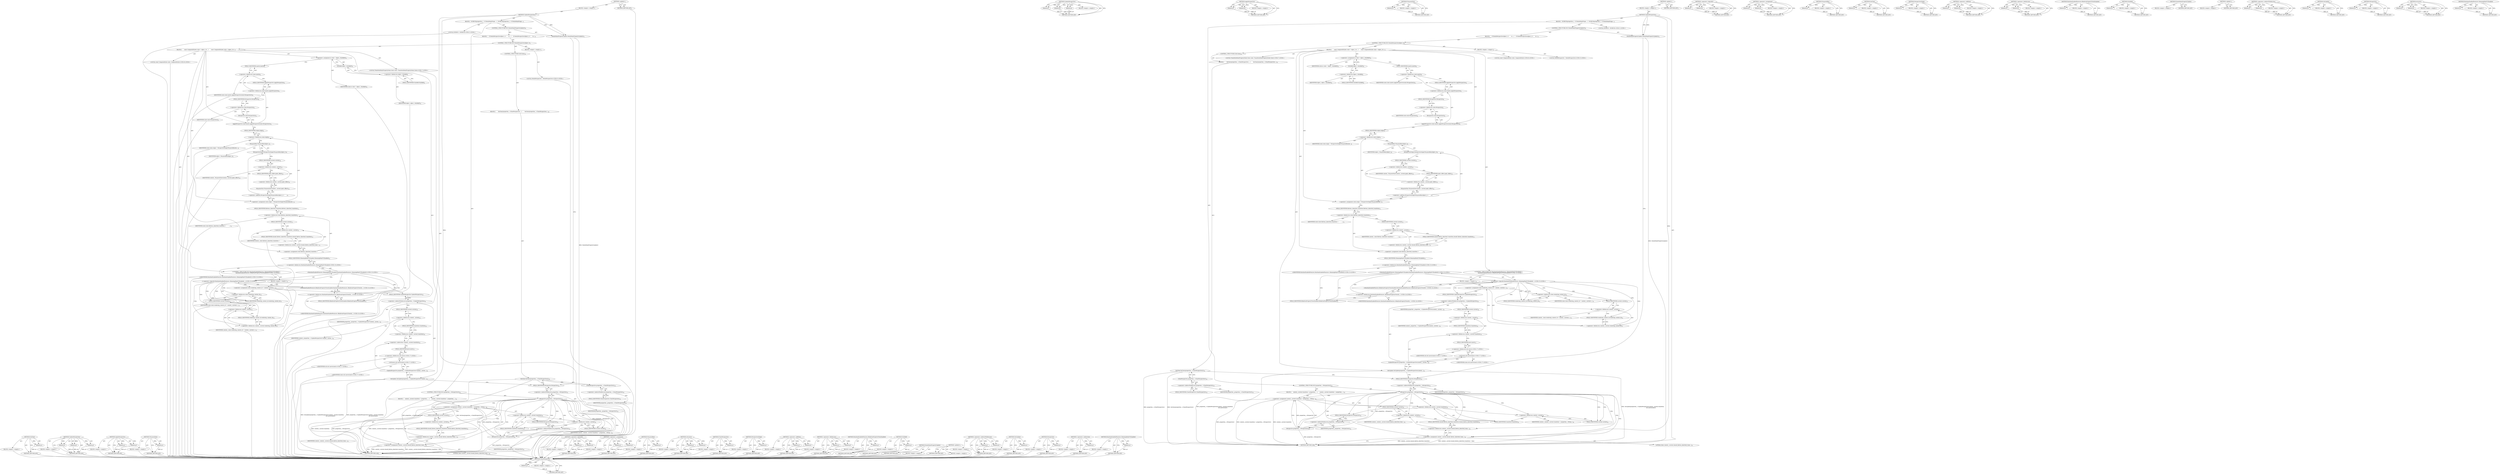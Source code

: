 digraph "RuntimeEnabledFeatures.SlimmingPaintV2Enabled" {
vulnerable_231 [label=<(METHOD,ClearPerspective)>];
vulnerable_232 [label=<(PARAM,p1)>];
vulnerable_233 [label=<(BLOCK,&lt;empty&gt;,&lt;empty&gt;)>];
vulnerable_234 [label=<(METHOD_RETURN,ANY)>];
vulnerable_211 [label=<(METHOD,UpdatePerspective)>];
vulnerable_212 [label=<(PARAM,p1)>];
vulnerable_213 [label=<(PARAM,p2)>];
vulnerable_214 [label=<(PARAM,p3)>];
vulnerable_215 [label=<(BLOCK,&lt;empty&gt;,&lt;empty&gt;)>];
vulnerable_216 [label=<(METHOD_RETURN,ANY)>];
vulnerable_168 [label=<(METHOD,ApplyPerspective)>];
vulnerable_169 [label=<(PARAM,p1)>];
vulnerable_170 [label=<(PARAM,p2)>];
vulnerable_171 [label=<(BLOCK,&lt;empty&gt;,&lt;empty&gt;)>];
vulnerable_172 [label=<(METHOD_RETURN,ANY)>];
vulnerable_190 [label=<(METHOD,ToLayoutSize)>];
vulnerable_191 [label=<(PARAM,p1)>];
vulnerable_192 [label=<(BLOCK,&lt;empty&gt;,&lt;empty&gt;)>];
vulnerable_193 [label=<(METHOD_RETURN,ANY)>];
vulnerable_6 [label=<(METHOD,&lt;global&gt;)<SUB>1</SUB>>];
vulnerable_7 [label=<(BLOCK,&lt;empty&gt;,&lt;empty&gt;)<SUB>1</SUB>>];
vulnerable_8 [label=<(METHOD,UpdatePerspective)<SUB>1</SUB>>];
vulnerable_9 [label=<(BLOCK,{
  DCHECK(properties_);

  if (NeedsPaintPrope...,{
  DCHECK(properties_);

  if (NeedsPaintPrope...)<SUB>1</SUB>>];
vulnerable_10 [label="<(LOCAL,DCHECK : DCHECK)<SUB>2</SUB>>"];
vulnerable_11 [label=<(CONTROL_STRUCTURE,IF,if (NeedsPaintPropertyUpdate()))<SUB>4</SUB>>];
vulnerable_12 [label=<(NeedsPaintPropertyUpdate,NeedsPaintPropertyUpdate())<SUB>4</SUB>>];
vulnerable_13 [label=<(BLOCK,{
    if (NeedsPerspective(object_)) {
      co...,{
    if (NeedsPerspective(object_)) {
      co...)<SUB>4</SUB>>];
vulnerable_14 [label=<(CONTROL_STRUCTURE,IF,if (NeedsPerspective(object_)))<SUB>5</SUB>>];
vulnerable_15 [label=<(BLOCK,&lt;empty&gt;,&lt;empty&gt;)<SUB>5</SUB>>];
vulnerable_16 [label="<(LOCAL,NeedsPerspective : NeedsPerspective)<SUB>5</SUB>>"];
vulnerable_17 [label=<(BLOCK,{
      const ComputedStyle&amp; style = object_.St...,{
      const ComputedStyle&amp; style = object_.St...)<SUB>5</SUB>>];
vulnerable_18 [label="<(LOCAL,const ComputedStyle style: ComputedStyle)<SUB>6</SUB>>"];
vulnerable_19 [label=<(&lt;operator&gt;.assignment,&amp; style = object_.StyleRef())<SUB>6</SUB>>];
vulnerable_20 [label=<(IDENTIFIER,style,&amp; style = object_.StyleRef())<SUB>6</SUB>>];
vulnerable_21 [label=<(StyleRef,object_.StyleRef())<SUB>6</SUB>>];
vulnerable_22 [label=<(&lt;operator&gt;.fieldAccess,object_.StyleRef)<SUB>6</SUB>>];
vulnerable_23 [label=<(IDENTIFIER,object_,object_.StyleRef())<SUB>6</SUB>>];
vulnerable_24 [label=<(FIELD_IDENTIFIER,StyleRef,StyleRef)<SUB>6</SUB>>];
vulnerable_25 [label="<(LOCAL,TransformPaintPropertyNode.State state: TransformPaintPropertyNode.State)<SUB>7</SUB>>"];
vulnerable_26 [label=<(ApplyPerspective,state.matrix.ApplyPerspective(style.Perspective()))<SUB>8</SUB>>];
vulnerable_27 [label=<(&lt;operator&gt;.fieldAccess,state.matrix.ApplyPerspective)<SUB>8</SUB>>];
vulnerable_28 [label=<(&lt;operator&gt;.fieldAccess,state.matrix)<SUB>8</SUB>>];
vulnerable_29 [label=<(IDENTIFIER,state,state.matrix.ApplyPerspective(style.Perspective()))<SUB>8</SUB>>];
vulnerable_30 [label=<(FIELD_IDENTIFIER,matrix,matrix)<SUB>8</SUB>>];
vulnerable_31 [label=<(FIELD_IDENTIFIER,ApplyPerspective,ApplyPerspective)<SUB>8</SUB>>];
vulnerable_32 [label=<(Perspective,style.Perspective())<SUB>8</SUB>>];
vulnerable_33 [label=<(&lt;operator&gt;.fieldAccess,style.Perspective)<SUB>8</SUB>>];
vulnerable_34 [label=<(IDENTIFIER,style,style.Perspective())<SUB>8</SUB>>];
vulnerable_35 [label=<(FIELD_IDENTIFIER,Perspective,Perspective)<SUB>8</SUB>>];
vulnerable_36 [label=<(&lt;operator&gt;.assignment,state.origin = PerspectiveOrigin(ToLayoutBox(ob...)<SUB>9</SUB>>];
vulnerable_37 [label=<(&lt;operator&gt;.fieldAccess,state.origin)<SUB>9</SUB>>];
vulnerable_38 [label=<(IDENTIFIER,state,state.origin = PerspectiveOrigin(ToLayoutBox(ob...)<SUB>9</SUB>>];
vulnerable_39 [label=<(FIELD_IDENTIFIER,origin,origin)<SUB>9</SUB>>];
vulnerable_40 [label=<(&lt;operator&gt;.addition,PerspectiveOrigin(ToLayoutBox(object_)) +
     ...)<SUB>9</SUB>>];
vulnerable_41 [label=<(PerspectiveOrigin,PerspectiveOrigin(ToLayoutBox(object_)))<SUB>9</SUB>>];
vulnerable_42 [label=<(ToLayoutBox,ToLayoutBox(object_))<SUB>9</SUB>>];
vulnerable_43 [label=<(IDENTIFIER,object_,ToLayoutBox(object_))<SUB>9</SUB>>];
vulnerable_44 [label=<(ToLayoutSize,ToLayoutSize(context_.current.paint_offset))<SUB>10</SUB>>];
vulnerable_45 [label=<(&lt;operator&gt;.fieldAccess,context_.current.paint_offset)<SUB>10</SUB>>];
vulnerable_46 [label=<(&lt;operator&gt;.fieldAccess,context_.current)<SUB>10</SUB>>];
vulnerable_47 [label=<(IDENTIFIER,context_,ToLayoutSize(context_.current.paint_offset))<SUB>10</SUB>>];
vulnerable_48 [label=<(FIELD_IDENTIFIER,current,current)<SUB>10</SUB>>];
vulnerable_49 [label=<(FIELD_IDENTIFIER,paint_offset,paint_offset)<SUB>10</SUB>>];
vulnerable_50 [label=<(&lt;operator&gt;.assignment,state.flattens_inherited_transform =
          ...)<SUB>11</SUB>>];
vulnerable_51 [label=<(&lt;operator&gt;.fieldAccess,state.flattens_inherited_transform)<SUB>11</SUB>>];
vulnerable_52 [label=<(IDENTIFIER,state,state.flattens_inherited_transform =
          ...)<SUB>11</SUB>>];
vulnerable_53 [label=<(FIELD_IDENTIFIER,flattens_inherited_transform,flattens_inherited_transform)<SUB>11</SUB>>];
vulnerable_54 [label=<(&lt;operator&gt;.fieldAccess,context_.current.should_flatten_inherited_trans...)<SUB>12</SUB>>];
vulnerable_55 [label=<(&lt;operator&gt;.fieldAccess,context_.current)<SUB>12</SUB>>];
vulnerable_56 [label=<(IDENTIFIER,context_,state.flattens_inherited_transform =
          ...)<SUB>12</SUB>>];
vulnerable_57 [label=<(FIELD_IDENTIFIER,current,current)<SUB>12</SUB>>];
vulnerable_58 [label=<(FIELD_IDENTIFIER,should_flatten_inherited_transform,should_flatten_inherited_transform)<SUB>12</SUB>>];
vulnerable_59 [label="<(CONTROL_STRUCTURE,IF,if (RuntimeEnabledFeatures::SlimmingPaintV2Enabled() ||
           RuntimeEnabledFeatures::BlinkGenPropertyTreesEnabled()))<SUB>13</SUB>>"];
vulnerable_60 [label="<(&lt;operator&gt;.logicalOr,RuntimeEnabledFeatures::SlimmingPaintV2Enabled(...)<SUB>13</SUB>>"];
vulnerable_61 [label="<(RuntimeEnabledFeatures.SlimmingPaintV2Enabled,RuntimeEnabledFeatures::SlimmingPaintV2Enabled())<SUB>13</SUB>>"];
vulnerable_62 [label="<(&lt;operator&gt;.fieldAccess,RuntimeEnabledFeatures::SlimmingPaintV2Enabled)<SUB>13</SUB>>"];
vulnerable_63 [label="<(IDENTIFIER,RuntimeEnabledFeatures,RuntimeEnabledFeatures::SlimmingPaintV2Enabled())<SUB>13</SUB>>"];
vulnerable_64 [label=<(FIELD_IDENTIFIER,SlimmingPaintV2Enabled,SlimmingPaintV2Enabled)<SUB>13</SUB>>];
vulnerable_65 [label="<(RuntimeEnabledFeatures.BlinkGenPropertyTreesEnabled,RuntimeEnabledFeatures::BlinkGenPropertyTreesEn...)<SUB>14</SUB>>"];
vulnerable_66 [label="<(&lt;operator&gt;.fieldAccess,RuntimeEnabledFeatures::BlinkGenPropertyTreesEn...)<SUB>14</SUB>>"];
vulnerable_67 [label="<(IDENTIFIER,RuntimeEnabledFeatures,RuntimeEnabledFeatures::BlinkGenPropertyTreesEn...)<SUB>14</SUB>>"];
vulnerable_68 [label=<(FIELD_IDENTIFIER,BlinkGenPropertyTreesEnabled,BlinkGenPropertyTreesEnabled)<SUB>14</SUB>>];
vulnerable_69 [label=<(BLOCK,&lt;empty&gt;,&lt;empty&gt;)<SUB>15</SUB>>];
vulnerable_70 [label=<(&lt;operator&gt;.assignment,state.rendering_context_id = context_.current.r...)<SUB>15</SUB>>];
vulnerable_71 [label=<(&lt;operator&gt;.fieldAccess,state.rendering_context_id)<SUB>15</SUB>>];
vulnerable_72 [label=<(IDENTIFIER,state,state.rendering_context_id = context_.current.r...)<SUB>15</SUB>>];
vulnerable_73 [label=<(FIELD_IDENTIFIER,rendering_context_id,rendering_context_id)<SUB>15</SUB>>];
vulnerable_74 [label=<(&lt;operator&gt;.fieldAccess,context_.current.rendering_context_id)<SUB>15</SUB>>];
vulnerable_75 [label=<(&lt;operator&gt;.fieldAccess,context_.current)<SUB>15</SUB>>];
vulnerable_76 [label=<(IDENTIFIER,context_,state.rendering_context_id = context_.current.r...)<SUB>15</SUB>>];
vulnerable_77 [label=<(FIELD_IDENTIFIER,current,current)<SUB>15</SUB>>];
vulnerable_78 [label=<(FIELD_IDENTIFIER,rendering_context_id,rendering_context_id)<SUB>15</SUB>>];
vulnerable_79 [label=<(OnUpdate,OnUpdate(properties_-&gt;UpdatePerspective(context...)<SUB>16</SUB>>];
vulnerable_80 [label=<(UpdatePerspective,properties_-&gt;UpdatePerspective(context_.current...)<SUB>16</SUB>>];
vulnerable_81 [label=<(&lt;operator&gt;.indirectFieldAccess,properties_-&gt;UpdatePerspective)<SUB>16</SUB>>];
vulnerable_82 [label=<(IDENTIFIER,properties_,properties_-&gt;UpdatePerspective(context_.current...)<SUB>16</SUB>>];
vulnerable_83 [label=<(FIELD_IDENTIFIER,UpdatePerspective,UpdatePerspective)<SUB>16</SUB>>];
vulnerable_84 [label=<(&lt;operator&gt;.fieldAccess,context_.current.transform)<SUB>16</SUB>>];
vulnerable_85 [label=<(&lt;operator&gt;.fieldAccess,context_.current)<SUB>16</SUB>>];
vulnerable_86 [label=<(IDENTIFIER,context_,properties_-&gt;UpdatePerspective(context_.current...)<SUB>16</SUB>>];
vulnerable_87 [label=<(FIELD_IDENTIFIER,current,current)<SUB>16</SUB>>];
vulnerable_88 [label=<(FIELD_IDENTIFIER,transform,transform)<SUB>16</SUB>>];
vulnerable_89 [label="<(std.move,std::move(state))<SUB>17</SUB>>"];
vulnerable_90 [label="<(&lt;operator&gt;.fieldAccess,std::move)<SUB>17</SUB>>"];
vulnerable_91 [label="<(IDENTIFIER,std,std::move(state))<SUB>17</SUB>>"];
vulnerable_92 [label=<(FIELD_IDENTIFIER,move,move)<SUB>17</SUB>>];
vulnerable_93 [label="<(IDENTIFIER,state,std::move(state))<SUB>17</SUB>>"];
vulnerable_94 [label=<(CONTROL_STRUCTURE,ELSE,else)<SUB>18</SUB>>];
vulnerable_95 [label=<(BLOCK,{
       OnClear(properties_-&gt;ClearPerspective(...,{
       OnClear(properties_-&gt;ClearPerspective(...)<SUB>18</SUB>>];
vulnerable_96 [label=<(OnClear,OnClear(properties_-&gt;ClearPerspective()))<SUB>19</SUB>>];
vulnerable_97 [label=<(ClearPerspective,properties_-&gt;ClearPerspective())<SUB>19</SUB>>];
vulnerable_98 [label=<(&lt;operator&gt;.indirectFieldAccess,properties_-&gt;ClearPerspective)<SUB>19</SUB>>];
vulnerable_99 [label=<(IDENTIFIER,properties_,properties_-&gt;ClearPerspective())<SUB>19</SUB>>];
vulnerable_100 [label=<(FIELD_IDENTIFIER,ClearPerspective,ClearPerspective)<SUB>19</SUB>>];
vulnerable_101 [label=<(CONTROL_STRUCTURE,IF,if (properties_-&gt;Perspective()))<SUB>23</SUB>>];
vulnerable_102 [label=<(Perspective,properties_-&gt;Perspective())<SUB>23</SUB>>];
vulnerable_103 [label=<(&lt;operator&gt;.indirectFieldAccess,properties_-&gt;Perspective)<SUB>23</SUB>>];
vulnerable_104 [label=<(IDENTIFIER,properties_,properties_-&gt;Perspective())<SUB>23</SUB>>];
vulnerable_105 [label=<(FIELD_IDENTIFIER,Perspective,Perspective)<SUB>23</SUB>>];
vulnerable_106 [label=<(BLOCK,{
    context_.current.transform = properties_-...,{
    context_.current.transform = properties_-...)<SUB>23</SUB>>];
vulnerable_107 [label=<(&lt;operator&gt;.assignment,context_.current.transform = properties_-&gt;Persp...)<SUB>24</SUB>>];
vulnerable_108 [label=<(&lt;operator&gt;.fieldAccess,context_.current.transform)<SUB>24</SUB>>];
vulnerable_109 [label=<(&lt;operator&gt;.fieldAccess,context_.current)<SUB>24</SUB>>];
vulnerable_110 [label=<(IDENTIFIER,context_,context_.current.transform = properties_-&gt;Persp...)<SUB>24</SUB>>];
vulnerable_111 [label=<(FIELD_IDENTIFIER,current,current)<SUB>24</SUB>>];
vulnerable_112 [label=<(FIELD_IDENTIFIER,transform,transform)<SUB>24</SUB>>];
vulnerable_113 [label=<(Perspective,properties_-&gt;Perspective())<SUB>24</SUB>>];
vulnerable_114 [label=<(&lt;operator&gt;.indirectFieldAccess,properties_-&gt;Perspective)<SUB>24</SUB>>];
vulnerable_115 [label=<(IDENTIFIER,properties_,properties_-&gt;Perspective())<SUB>24</SUB>>];
vulnerable_116 [label=<(FIELD_IDENTIFIER,Perspective,Perspective)<SUB>24</SUB>>];
vulnerable_117 [label=<(&lt;operator&gt;.assignment,context_.current.should_flatten_inherited_trans...)<SUB>25</SUB>>];
vulnerable_118 [label=<(&lt;operator&gt;.fieldAccess,context_.current.should_flatten_inherited_trans...)<SUB>25</SUB>>];
vulnerable_119 [label=<(&lt;operator&gt;.fieldAccess,context_.current)<SUB>25</SUB>>];
vulnerable_120 [label=<(IDENTIFIER,context_,context_.current.should_flatten_inherited_trans...)<SUB>25</SUB>>];
vulnerable_121 [label=<(FIELD_IDENTIFIER,current,current)<SUB>25</SUB>>];
vulnerable_122 [label=<(FIELD_IDENTIFIER,should_flatten_inherited_transform,should_flatten_inherited_transform)<SUB>25</SUB>>];
vulnerable_123 [label=<(LITERAL,false,context_.current.should_flatten_inherited_trans...)<SUB>25</SUB>>];
vulnerable_124 [label=<(METHOD_RETURN,void)<SUB>1</SUB>>];
vulnerable_126 [label=<(METHOD_RETURN,ANY)<SUB>1</SUB>>];
vulnerable_194 [label=<(METHOD,&lt;operator&gt;.logicalOr)>];
vulnerable_195 [label=<(PARAM,p1)>];
vulnerable_196 [label=<(PARAM,p2)>];
vulnerable_197 [label=<(BLOCK,&lt;empty&gt;,&lt;empty&gt;)>];
vulnerable_198 [label=<(METHOD_RETURN,ANY)>];
vulnerable_154 [label=<(METHOD,&lt;operator&gt;.assignment)>];
vulnerable_155 [label=<(PARAM,p1)>];
vulnerable_156 [label=<(PARAM,p2)>];
vulnerable_157 [label=<(BLOCK,&lt;empty&gt;,&lt;empty&gt;)>];
vulnerable_158 [label=<(METHOD_RETURN,ANY)>];
vulnerable_186 [label=<(METHOD,ToLayoutBox)>];
vulnerable_187 [label=<(PARAM,p1)>];
vulnerable_188 [label=<(BLOCK,&lt;empty&gt;,&lt;empty&gt;)>];
vulnerable_189 [label=<(METHOD_RETURN,ANY)>];
vulnerable_227 [label=<(METHOD,OnClear)>];
vulnerable_228 [label=<(PARAM,p1)>];
vulnerable_229 [label=<(BLOCK,&lt;empty&gt;,&lt;empty&gt;)>];
vulnerable_230 [label=<(METHOD_RETURN,ANY)>];
vulnerable_182 [label=<(METHOD,PerspectiveOrigin)>];
vulnerable_183 [label=<(PARAM,p1)>];
vulnerable_184 [label=<(BLOCK,&lt;empty&gt;,&lt;empty&gt;)>];
vulnerable_185 [label=<(METHOD_RETURN,ANY)>];
vulnerable_177 [label=<(METHOD,&lt;operator&gt;.addition)>];
vulnerable_178 [label=<(PARAM,p1)>];
vulnerable_179 [label=<(PARAM,p2)>];
vulnerable_180 [label=<(BLOCK,&lt;empty&gt;,&lt;empty&gt;)>];
vulnerable_181 [label=<(METHOD_RETURN,ANY)>];
vulnerable_163 [label=<(METHOD,&lt;operator&gt;.fieldAccess)>];
vulnerable_164 [label=<(PARAM,p1)>];
vulnerable_165 [label=<(PARAM,p2)>];
vulnerable_166 [label=<(BLOCK,&lt;empty&gt;,&lt;empty&gt;)>];
vulnerable_167 [label=<(METHOD_RETURN,ANY)>];
vulnerable_203 [label=<(METHOD,RuntimeEnabledFeatures.BlinkGenPropertyTreesEnabled)>];
vulnerable_204 [label=<(PARAM,p1)>];
vulnerable_205 [label=<(BLOCK,&lt;empty&gt;,&lt;empty&gt;)>];
vulnerable_206 [label=<(METHOD_RETURN,ANY)>];
vulnerable_159 [label=<(METHOD,StyleRef)>];
vulnerable_160 [label=<(PARAM,p1)>];
vulnerable_161 [label=<(BLOCK,&lt;empty&gt;,&lt;empty&gt;)>];
vulnerable_162 [label=<(METHOD_RETURN,ANY)>];
vulnerable_151 [label=<(METHOD,NeedsPaintPropertyUpdate)>];
vulnerable_152 [label=<(BLOCK,&lt;empty&gt;,&lt;empty&gt;)>];
vulnerable_153 [label=<(METHOD_RETURN,ANY)>];
vulnerable_145 [label=<(METHOD,&lt;global&gt;)<SUB>1</SUB>>];
vulnerable_146 [label=<(BLOCK,&lt;empty&gt;,&lt;empty&gt;)>];
vulnerable_147 [label=<(METHOD_RETURN,ANY)>];
vulnerable_217 [label=<(METHOD,&lt;operator&gt;.indirectFieldAccess)>];
vulnerable_218 [label=<(PARAM,p1)>];
vulnerable_219 [label=<(PARAM,p2)>];
vulnerable_220 [label=<(BLOCK,&lt;empty&gt;,&lt;empty&gt;)>];
vulnerable_221 [label=<(METHOD_RETURN,ANY)>];
vulnerable_207 [label=<(METHOD,OnUpdate)>];
vulnerable_208 [label=<(PARAM,p1)>];
vulnerable_209 [label=<(BLOCK,&lt;empty&gt;,&lt;empty&gt;)>];
vulnerable_210 [label=<(METHOD_RETURN,ANY)>];
vulnerable_173 [label=<(METHOD,Perspective)>];
vulnerable_174 [label=<(PARAM,p1)>];
vulnerable_175 [label=<(BLOCK,&lt;empty&gt;,&lt;empty&gt;)>];
vulnerable_176 [label=<(METHOD_RETURN,ANY)>];
vulnerable_222 [label=<(METHOD,std.move)>];
vulnerable_223 [label=<(PARAM,p1)>];
vulnerable_224 [label=<(PARAM,p2)>];
vulnerable_225 [label=<(BLOCK,&lt;empty&gt;,&lt;empty&gt;)>];
vulnerable_226 [label=<(METHOD_RETURN,ANY)>];
vulnerable_199 [label=<(METHOD,RuntimeEnabledFeatures.SlimmingPaintV2Enabled)>];
vulnerable_200 [label=<(PARAM,p1)>];
vulnerable_201 [label=<(BLOCK,&lt;empty&gt;,&lt;empty&gt;)>];
vulnerable_202 [label=<(METHOD_RETURN,ANY)>];
fixed_232 [label=<(METHOD,OnClear)>];
fixed_233 [label=<(PARAM,p1)>];
fixed_234 [label=<(BLOCK,&lt;empty&gt;,&lt;empty&gt;)>];
fixed_235 [label=<(METHOD_RETURN,ANY)>];
fixed_212 [label=<(METHOD,UpdatePerspective)>];
fixed_213 [label=<(PARAM,p1)>];
fixed_214 [label=<(PARAM,p2)>];
fixed_215 [label=<(PARAM,p3)>];
fixed_216 [label=<(BLOCK,&lt;empty&gt;,&lt;empty&gt;)>];
fixed_217 [label=<(METHOD_RETURN,ANY)>];
fixed_169 [label=<(METHOD,ApplyPerspective)>];
fixed_170 [label=<(PARAM,p1)>];
fixed_171 [label=<(PARAM,p2)>];
fixed_172 [label=<(BLOCK,&lt;empty&gt;,&lt;empty&gt;)>];
fixed_173 [label=<(METHOD_RETURN,ANY)>];
fixed_191 [label=<(METHOD,ToLayoutSize)>];
fixed_192 [label=<(PARAM,p1)>];
fixed_193 [label=<(BLOCK,&lt;empty&gt;,&lt;empty&gt;)>];
fixed_194 [label=<(METHOD_RETURN,ANY)>];
fixed_6 [label=<(METHOD,&lt;global&gt;)<SUB>1</SUB>>];
fixed_7 [label=<(BLOCK,&lt;empty&gt;,&lt;empty&gt;)<SUB>1</SUB>>];
fixed_8 [label=<(METHOD,UpdatePerspective)<SUB>1</SUB>>];
fixed_9 [label=<(BLOCK,{
  DCHECK(properties_);

  if (NeedsPaintPrope...,{
  DCHECK(properties_);

  if (NeedsPaintPrope...)<SUB>1</SUB>>];
fixed_10 [label="<(LOCAL,DCHECK : DCHECK)<SUB>2</SUB>>"];
fixed_11 [label=<(CONTROL_STRUCTURE,IF,if (NeedsPaintPropertyUpdate()))<SUB>4</SUB>>];
fixed_12 [label=<(NeedsPaintPropertyUpdate,NeedsPaintPropertyUpdate())<SUB>4</SUB>>];
fixed_13 [label=<(BLOCK,{
    if (NeedsPerspective(object_)) {
      co...,{
    if (NeedsPerspective(object_)) {
      co...)<SUB>4</SUB>>];
fixed_14 [label=<(CONTROL_STRUCTURE,IF,if (NeedsPerspective(object_)))<SUB>5</SUB>>];
fixed_15 [label=<(BLOCK,&lt;empty&gt;,&lt;empty&gt;)<SUB>5</SUB>>];
fixed_16 [label="<(LOCAL,NeedsPerspective : NeedsPerspective)<SUB>5</SUB>>"];
fixed_17 [label=<(BLOCK,{
      const ComputedStyle&amp; style = object_.St...,{
      const ComputedStyle&amp; style = object_.St...)<SUB>5</SUB>>];
fixed_18 [label="<(LOCAL,const ComputedStyle style: ComputedStyle)<SUB>6</SUB>>"];
fixed_19 [label=<(&lt;operator&gt;.assignment,&amp; style = object_.StyleRef())<SUB>6</SUB>>];
fixed_20 [label=<(IDENTIFIER,style,&amp; style = object_.StyleRef())<SUB>6</SUB>>];
fixed_21 [label=<(StyleRef,object_.StyleRef())<SUB>6</SUB>>];
fixed_22 [label=<(&lt;operator&gt;.fieldAccess,object_.StyleRef)<SUB>6</SUB>>];
fixed_23 [label=<(IDENTIFIER,object_,object_.StyleRef())<SUB>6</SUB>>];
fixed_24 [label=<(FIELD_IDENTIFIER,StyleRef,StyleRef)<SUB>6</SUB>>];
fixed_25 [label="<(LOCAL,TransformPaintPropertyNode.State state: TransformPaintPropertyNode.State)<SUB>7</SUB>>"];
fixed_26 [label=<(ApplyPerspective,state.matrix.ApplyPerspective(style.Perspective()))<SUB>8</SUB>>];
fixed_27 [label=<(&lt;operator&gt;.fieldAccess,state.matrix.ApplyPerspective)<SUB>8</SUB>>];
fixed_28 [label=<(&lt;operator&gt;.fieldAccess,state.matrix)<SUB>8</SUB>>];
fixed_29 [label=<(IDENTIFIER,state,state.matrix.ApplyPerspective(style.Perspective()))<SUB>8</SUB>>];
fixed_30 [label=<(FIELD_IDENTIFIER,matrix,matrix)<SUB>8</SUB>>];
fixed_31 [label=<(FIELD_IDENTIFIER,ApplyPerspective,ApplyPerspective)<SUB>8</SUB>>];
fixed_32 [label=<(Perspective,style.Perspective())<SUB>8</SUB>>];
fixed_33 [label=<(&lt;operator&gt;.fieldAccess,style.Perspective)<SUB>8</SUB>>];
fixed_34 [label=<(IDENTIFIER,style,style.Perspective())<SUB>8</SUB>>];
fixed_35 [label=<(FIELD_IDENTIFIER,Perspective,Perspective)<SUB>8</SUB>>];
fixed_36 [label=<(&lt;operator&gt;.assignment,state.origin = PerspectiveOrigin(ToLayoutBox(ob...)<SUB>9</SUB>>];
fixed_37 [label=<(&lt;operator&gt;.fieldAccess,state.origin)<SUB>9</SUB>>];
fixed_38 [label=<(IDENTIFIER,state,state.origin = PerspectiveOrigin(ToLayoutBox(ob...)<SUB>9</SUB>>];
fixed_39 [label=<(FIELD_IDENTIFIER,origin,origin)<SUB>9</SUB>>];
fixed_40 [label=<(&lt;operator&gt;.addition,PerspectiveOrigin(ToLayoutBox(object_)) +
     ...)<SUB>9</SUB>>];
fixed_41 [label=<(PerspectiveOrigin,PerspectiveOrigin(ToLayoutBox(object_)))<SUB>9</SUB>>];
fixed_42 [label=<(ToLayoutBox,ToLayoutBox(object_))<SUB>9</SUB>>];
fixed_43 [label=<(IDENTIFIER,object_,ToLayoutBox(object_))<SUB>9</SUB>>];
fixed_44 [label=<(ToLayoutSize,ToLayoutSize(context_.current.paint_offset))<SUB>10</SUB>>];
fixed_45 [label=<(&lt;operator&gt;.fieldAccess,context_.current.paint_offset)<SUB>10</SUB>>];
fixed_46 [label=<(&lt;operator&gt;.fieldAccess,context_.current)<SUB>10</SUB>>];
fixed_47 [label=<(IDENTIFIER,context_,ToLayoutSize(context_.current.paint_offset))<SUB>10</SUB>>];
fixed_48 [label=<(FIELD_IDENTIFIER,current,current)<SUB>10</SUB>>];
fixed_49 [label=<(FIELD_IDENTIFIER,paint_offset,paint_offset)<SUB>10</SUB>>];
fixed_50 [label=<(&lt;operator&gt;.assignment,state.flattens_inherited_transform =
          ...)<SUB>11</SUB>>];
fixed_51 [label=<(&lt;operator&gt;.fieldAccess,state.flattens_inherited_transform)<SUB>11</SUB>>];
fixed_52 [label=<(IDENTIFIER,state,state.flattens_inherited_transform =
          ...)<SUB>11</SUB>>];
fixed_53 [label=<(FIELD_IDENTIFIER,flattens_inherited_transform,flattens_inherited_transform)<SUB>11</SUB>>];
fixed_54 [label=<(&lt;operator&gt;.fieldAccess,context_.current.should_flatten_inherited_trans...)<SUB>12</SUB>>];
fixed_55 [label=<(&lt;operator&gt;.fieldAccess,context_.current)<SUB>12</SUB>>];
fixed_56 [label=<(IDENTIFIER,context_,state.flattens_inherited_transform =
          ...)<SUB>12</SUB>>];
fixed_57 [label=<(FIELD_IDENTIFIER,current,current)<SUB>12</SUB>>];
fixed_58 [label=<(FIELD_IDENTIFIER,should_flatten_inherited_transform,should_flatten_inherited_transform)<SUB>12</SUB>>];
fixed_59 [label="<(CONTROL_STRUCTURE,IF,if (RuntimeEnabledFeatures::SlimmingPaintV2Enabled() ||
           RuntimeEnabledFeatures::BlinkGenPropertyTreesEnabled()))<SUB>13</SUB>>"];
fixed_60 [label="<(&lt;operator&gt;.logicalOr,RuntimeEnabledFeatures::SlimmingPaintV2Enabled(...)<SUB>13</SUB>>"];
fixed_61 [label="<(RuntimeEnabledFeatures.SlimmingPaintV2Enabled,RuntimeEnabledFeatures::SlimmingPaintV2Enabled())<SUB>13</SUB>>"];
fixed_62 [label="<(&lt;operator&gt;.fieldAccess,RuntimeEnabledFeatures::SlimmingPaintV2Enabled)<SUB>13</SUB>>"];
fixed_63 [label="<(IDENTIFIER,RuntimeEnabledFeatures,RuntimeEnabledFeatures::SlimmingPaintV2Enabled())<SUB>13</SUB>>"];
fixed_64 [label=<(FIELD_IDENTIFIER,SlimmingPaintV2Enabled,SlimmingPaintV2Enabled)<SUB>13</SUB>>];
fixed_65 [label="<(RuntimeEnabledFeatures.BlinkGenPropertyTreesEnabled,RuntimeEnabledFeatures::BlinkGenPropertyTreesEn...)<SUB>14</SUB>>"];
fixed_66 [label="<(&lt;operator&gt;.fieldAccess,RuntimeEnabledFeatures::BlinkGenPropertyTreesEn...)<SUB>14</SUB>>"];
fixed_67 [label="<(IDENTIFIER,RuntimeEnabledFeatures,RuntimeEnabledFeatures::BlinkGenPropertyTreesEn...)<SUB>14</SUB>>"];
fixed_68 [label=<(FIELD_IDENTIFIER,BlinkGenPropertyTreesEnabled,BlinkGenPropertyTreesEnabled)<SUB>14</SUB>>];
fixed_69 [label=<(BLOCK,&lt;empty&gt;,&lt;empty&gt;)<SUB>15</SUB>>];
fixed_70 [label=<(&lt;operator&gt;.assignment,state.rendering_context_id = context_.current.r...)<SUB>15</SUB>>];
fixed_71 [label=<(&lt;operator&gt;.fieldAccess,state.rendering_context_id)<SUB>15</SUB>>];
fixed_72 [label=<(IDENTIFIER,state,state.rendering_context_id = context_.current.r...)<SUB>15</SUB>>];
fixed_73 [label=<(FIELD_IDENTIFIER,rendering_context_id,rendering_context_id)<SUB>15</SUB>>];
fixed_74 [label=<(&lt;operator&gt;.fieldAccess,context_.current.rendering_context_id)<SUB>15</SUB>>];
fixed_75 [label=<(&lt;operator&gt;.fieldAccess,context_.current)<SUB>15</SUB>>];
fixed_76 [label=<(IDENTIFIER,context_,state.rendering_context_id = context_.current.r...)<SUB>15</SUB>>];
fixed_77 [label=<(FIELD_IDENTIFIER,current,current)<SUB>15</SUB>>];
fixed_78 [label=<(FIELD_IDENTIFIER,rendering_context_id,rendering_context_id)<SUB>15</SUB>>];
fixed_79 [label=<(OnUpdate,OnUpdate(properties_-&gt;UpdatePerspective(*contex...)<SUB>16</SUB>>];
fixed_80 [label=<(UpdatePerspective,properties_-&gt;UpdatePerspective(*context_.curren...)<SUB>16</SUB>>];
fixed_81 [label=<(&lt;operator&gt;.indirectFieldAccess,properties_-&gt;UpdatePerspective)<SUB>16</SUB>>];
fixed_82 [label=<(IDENTIFIER,properties_,properties_-&gt;UpdatePerspective(*context_.curren...)<SUB>16</SUB>>];
fixed_83 [label=<(FIELD_IDENTIFIER,UpdatePerspective,UpdatePerspective)<SUB>16</SUB>>];
fixed_84 [label=<(&lt;operator&gt;.indirection,*context_.current.transform)<SUB>16</SUB>>];
fixed_85 [label=<(&lt;operator&gt;.fieldAccess,context_.current.transform)<SUB>16</SUB>>];
fixed_86 [label=<(&lt;operator&gt;.fieldAccess,context_.current)<SUB>16</SUB>>];
fixed_87 [label=<(IDENTIFIER,context_,properties_-&gt;UpdatePerspective(*context_.curren...)<SUB>16</SUB>>];
fixed_88 [label=<(FIELD_IDENTIFIER,current,current)<SUB>16</SUB>>];
fixed_89 [label=<(FIELD_IDENTIFIER,transform,transform)<SUB>16</SUB>>];
fixed_90 [label="<(std.move,std::move(state))<SUB>17</SUB>>"];
fixed_91 [label="<(&lt;operator&gt;.fieldAccess,std::move)<SUB>17</SUB>>"];
fixed_92 [label="<(IDENTIFIER,std,std::move(state))<SUB>17</SUB>>"];
fixed_93 [label=<(FIELD_IDENTIFIER,move,move)<SUB>17</SUB>>];
fixed_94 [label="<(IDENTIFIER,state,std::move(state))<SUB>17</SUB>>"];
fixed_95 [label=<(CONTROL_STRUCTURE,ELSE,else)<SUB>18</SUB>>];
fixed_96 [label=<(BLOCK,{
       OnClear(properties_-&gt;ClearPerspective(...,{
       OnClear(properties_-&gt;ClearPerspective(...)<SUB>18</SUB>>];
fixed_97 [label=<(OnClear,OnClear(properties_-&gt;ClearPerspective()))<SUB>19</SUB>>];
fixed_98 [label=<(ClearPerspective,properties_-&gt;ClearPerspective())<SUB>19</SUB>>];
fixed_99 [label=<(&lt;operator&gt;.indirectFieldAccess,properties_-&gt;ClearPerspective)<SUB>19</SUB>>];
fixed_100 [label=<(IDENTIFIER,properties_,properties_-&gt;ClearPerspective())<SUB>19</SUB>>];
fixed_101 [label=<(FIELD_IDENTIFIER,ClearPerspective,ClearPerspective)<SUB>19</SUB>>];
fixed_102 [label=<(CONTROL_STRUCTURE,IF,if (properties_-&gt;Perspective()))<SUB>23</SUB>>];
fixed_103 [label=<(Perspective,properties_-&gt;Perspective())<SUB>23</SUB>>];
fixed_104 [label=<(&lt;operator&gt;.indirectFieldAccess,properties_-&gt;Perspective)<SUB>23</SUB>>];
fixed_105 [label=<(IDENTIFIER,properties_,properties_-&gt;Perspective())<SUB>23</SUB>>];
fixed_106 [label=<(FIELD_IDENTIFIER,Perspective,Perspective)<SUB>23</SUB>>];
fixed_107 [label=<(BLOCK,{
    context_.current.transform = properties_-...,{
    context_.current.transform = properties_-...)<SUB>23</SUB>>];
fixed_108 [label=<(&lt;operator&gt;.assignment,context_.current.transform = properties_-&gt;Persp...)<SUB>24</SUB>>];
fixed_109 [label=<(&lt;operator&gt;.fieldAccess,context_.current.transform)<SUB>24</SUB>>];
fixed_110 [label=<(&lt;operator&gt;.fieldAccess,context_.current)<SUB>24</SUB>>];
fixed_111 [label=<(IDENTIFIER,context_,context_.current.transform = properties_-&gt;Persp...)<SUB>24</SUB>>];
fixed_112 [label=<(FIELD_IDENTIFIER,current,current)<SUB>24</SUB>>];
fixed_113 [label=<(FIELD_IDENTIFIER,transform,transform)<SUB>24</SUB>>];
fixed_114 [label=<(Perspective,properties_-&gt;Perspective())<SUB>24</SUB>>];
fixed_115 [label=<(&lt;operator&gt;.indirectFieldAccess,properties_-&gt;Perspective)<SUB>24</SUB>>];
fixed_116 [label=<(IDENTIFIER,properties_,properties_-&gt;Perspective())<SUB>24</SUB>>];
fixed_117 [label=<(FIELD_IDENTIFIER,Perspective,Perspective)<SUB>24</SUB>>];
fixed_118 [label=<(&lt;operator&gt;.assignment,context_.current.should_flatten_inherited_trans...)<SUB>25</SUB>>];
fixed_119 [label=<(&lt;operator&gt;.fieldAccess,context_.current.should_flatten_inherited_trans...)<SUB>25</SUB>>];
fixed_120 [label=<(&lt;operator&gt;.fieldAccess,context_.current)<SUB>25</SUB>>];
fixed_121 [label=<(IDENTIFIER,context_,context_.current.should_flatten_inherited_trans...)<SUB>25</SUB>>];
fixed_122 [label=<(FIELD_IDENTIFIER,current,current)<SUB>25</SUB>>];
fixed_123 [label=<(FIELD_IDENTIFIER,should_flatten_inherited_transform,should_flatten_inherited_transform)<SUB>25</SUB>>];
fixed_124 [label=<(LITERAL,false,context_.current.should_flatten_inherited_trans...)<SUB>25</SUB>>];
fixed_125 [label=<(METHOD_RETURN,void)<SUB>1</SUB>>];
fixed_127 [label=<(METHOD_RETURN,ANY)<SUB>1</SUB>>];
fixed_195 [label=<(METHOD,&lt;operator&gt;.logicalOr)>];
fixed_196 [label=<(PARAM,p1)>];
fixed_197 [label=<(PARAM,p2)>];
fixed_198 [label=<(BLOCK,&lt;empty&gt;,&lt;empty&gt;)>];
fixed_199 [label=<(METHOD_RETURN,ANY)>];
fixed_155 [label=<(METHOD,&lt;operator&gt;.assignment)>];
fixed_156 [label=<(PARAM,p1)>];
fixed_157 [label=<(PARAM,p2)>];
fixed_158 [label=<(BLOCK,&lt;empty&gt;,&lt;empty&gt;)>];
fixed_159 [label=<(METHOD_RETURN,ANY)>];
fixed_187 [label=<(METHOD,ToLayoutBox)>];
fixed_188 [label=<(PARAM,p1)>];
fixed_189 [label=<(BLOCK,&lt;empty&gt;,&lt;empty&gt;)>];
fixed_190 [label=<(METHOD_RETURN,ANY)>];
fixed_227 [label=<(METHOD,std.move)>];
fixed_228 [label=<(PARAM,p1)>];
fixed_229 [label=<(PARAM,p2)>];
fixed_230 [label=<(BLOCK,&lt;empty&gt;,&lt;empty&gt;)>];
fixed_231 [label=<(METHOD_RETURN,ANY)>];
fixed_236 [label=<(METHOD,ClearPerspective)>];
fixed_237 [label=<(PARAM,p1)>];
fixed_238 [label=<(BLOCK,&lt;empty&gt;,&lt;empty&gt;)>];
fixed_239 [label=<(METHOD_RETURN,ANY)>];
fixed_183 [label=<(METHOD,PerspectiveOrigin)>];
fixed_184 [label=<(PARAM,p1)>];
fixed_185 [label=<(BLOCK,&lt;empty&gt;,&lt;empty&gt;)>];
fixed_186 [label=<(METHOD_RETURN,ANY)>];
fixed_178 [label=<(METHOD,&lt;operator&gt;.addition)>];
fixed_179 [label=<(PARAM,p1)>];
fixed_180 [label=<(PARAM,p2)>];
fixed_181 [label=<(BLOCK,&lt;empty&gt;,&lt;empty&gt;)>];
fixed_182 [label=<(METHOD_RETURN,ANY)>];
fixed_164 [label=<(METHOD,&lt;operator&gt;.fieldAccess)>];
fixed_165 [label=<(PARAM,p1)>];
fixed_166 [label=<(PARAM,p2)>];
fixed_167 [label=<(BLOCK,&lt;empty&gt;,&lt;empty&gt;)>];
fixed_168 [label=<(METHOD_RETURN,ANY)>];
fixed_204 [label=<(METHOD,RuntimeEnabledFeatures.BlinkGenPropertyTreesEnabled)>];
fixed_205 [label=<(PARAM,p1)>];
fixed_206 [label=<(BLOCK,&lt;empty&gt;,&lt;empty&gt;)>];
fixed_207 [label=<(METHOD_RETURN,ANY)>];
fixed_160 [label=<(METHOD,StyleRef)>];
fixed_161 [label=<(PARAM,p1)>];
fixed_162 [label=<(BLOCK,&lt;empty&gt;,&lt;empty&gt;)>];
fixed_163 [label=<(METHOD_RETURN,ANY)>];
fixed_152 [label=<(METHOD,NeedsPaintPropertyUpdate)>];
fixed_153 [label=<(BLOCK,&lt;empty&gt;,&lt;empty&gt;)>];
fixed_154 [label=<(METHOD_RETURN,ANY)>];
fixed_146 [label=<(METHOD,&lt;global&gt;)<SUB>1</SUB>>];
fixed_147 [label=<(BLOCK,&lt;empty&gt;,&lt;empty&gt;)>];
fixed_148 [label=<(METHOD_RETURN,ANY)>];
fixed_218 [label=<(METHOD,&lt;operator&gt;.indirectFieldAccess)>];
fixed_219 [label=<(PARAM,p1)>];
fixed_220 [label=<(PARAM,p2)>];
fixed_221 [label=<(BLOCK,&lt;empty&gt;,&lt;empty&gt;)>];
fixed_222 [label=<(METHOD_RETURN,ANY)>];
fixed_208 [label=<(METHOD,OnUpdate)>];
fixed_209 [label=<(PARAM,p1)>];
fixed_210 [label=<(BLOCK,&lt;empty&gt;,&lt;empty&gt;)>];
fixed_211 [label=<(METHOD_RETURN,ANY)>];
fixed_174 [label=<(METHOD,Perspective)>];
fixed_175 [label=<(PARAM,p1)>];
fixed_176 [label=<(BLOCK,&lt;empty&gt;,&lt;empty&gt;)>];
fixed_177 [label=<(METHOD_RETURN,ANY)>];
fixed_223 [label=<(METHOD,&lt;operator&gt;.indirection)>];
fixed_224 [label=<(PARAM,p1)>];
fixed_225 [label=<(BLOCK,&lt;empty&gt;,&lt;empty&gt;)>];
fixed_226 [label=<(METHOD_RETURN,ANY)>];
fixed_200 [label=<(METHOD,RuntimeEnabledFeatures.SlimmingPaintV2Enabled)>];
fixed_201 [label=<(PARAM,p1)>];
fixed_202 [label=<(BLOCK,&lt;empty&gt;,&lt;empty&gt;)>];
fixed_203 [label=<(METHOD_RETURN,ANY)>];
vulnerable_231 -> vulnerable_232  [key=0, label="AST: "];
vulnerable_231 -> vulnerable_232  [key=1, label="DDG: "];
vulnerable_231 -> vulnerable_233  [key=0, label="AST: "];
vulnerable_231 -> vulnerable_234  [key=0, label="AST: "];
vulnerable_231 -> vulnerable_234  [key=1, label="CFG: "];
vulnerable_232 -> vulnerable_234  [key=0, label="DDG: p1"];
vulnerable_211 -> vulnerable_212  [key=0, label="AST: "];
vulnerable_211 -> vulnerable_212  [key=1, label="DDG: "];
vulnerable_211 -> vulnerable_215  [key=0, label="AST: "];
vulnerable_211 -> vulnerable_213  [key=0, label="AST: "];
vulnerable_211 -> vulnerable_213  [key=1, label="DDG: "];
vulnerable_211 -> vulnerable_216  [key=0, label="AST: "];
vulnerable_211 -> vulnerable_216  [key=1, label="CFG: "];
vulnerable_211 -> vulnerable_214  [key=0, label="AST: "];
vulnerable_211 -> vulnerable_214  [key=1, label="DDG: "];
vulnerable_212 -> vulnerable_216  [key=0, label="DDG: p1"];
vulnerable_213 -> vulnerable_216  [key=0, label="DDG: p2"];
vulnerable_214 -> vulnerable_216  [key=0, label="DDG: p3"];
vulnerable_168 -> vulnerable_169  [key=0, label="AST: "];
vulnerable_168 -> vulnerable_169  [key=1, label="DDG: "];
vulnerable_168 -> vulnerable_171  [key=0, label="AST: "];
vulnerable_168 -> vulnerable_170  [key=0, label="AST: "];
vulnerable_168 -> vulnerable_170  [key=1, label="DDG: "];
vulnerable_168 -> vulnerable_172  [key=0, label="AST: "];
vulnerable_168 -> vulnerable_172  [key=1, label="CFG: "];
vulnerable_169 -> vulnerable_172  [key=0, label="DDG: p1"];
vulnerable_170 -> vulnerable_172  [key=0, label="DDG: p2"];
vulnerable_190 -> vulnerable_191  [key=0, label="AST: "];
vulnerable_190 -> vulnerable_191  [key=1, label="DDG: "];
vulnerable_190 -> vulnerable_192  [key=0, label="AST: "];
vulnerable_190 -> vulnerable_193  [key=0, label="AST: "];
vulnerable_190 -> vulnerable_193  [key=1, label="CFG: "];
vulnerable_191 -> vulnerable_193  [key=0, label="DDG: p1"];
vulnerable_6 -> vulnerable_7  [key=0, label="AST: "];
vulnerable_6 -> vulnerable_126  [key=0, label="AST: "];
vulnerable_6 -> vulnerable_126  [key=1, label="CFG: "];
vulnerable_7 -> vulnerable_8  [key=0, label="AST: "];
vulnerable_8 -> vulnerable_9  [key=0, label="AST: "];
vulnerable_8 -> vulnerable_124  [key=0, label="AST: "];
vulnerable_8 -> vulnerable_12  [key=0, label="CFG: "];
vulnerable_8 -> vulnerable_12  [key=1, label="DDG: "];
vulnerable_8 -> vulnerable_117  [key=0, label="DDG: "];
vulnerable_9 -> vulnerable_10  [key=0, label="AST: "];
vulnerable_9 -> vulnerable_11  [key=0, label="AST: "];
vulnerable_9 -> vulnerable_101  [key=0, label="AST: "];
vulnerable_11 -> vulnerable_12  [key=0, label="AST: "];
vulnerable_11 -> vulnerable_13  [key=0, label="AST: "];
vulnerable_12 -> vulnerable_105  [key=0, label="CFG: "];
vulnerable_12 -> vulnerable_124  [key=0, label="DDG: NeedsPaintPropertyUpdate()"];
vulnerable_13 -> vulnerable_14  [key=0, label="AST: "];
vulnerable_14 -> vulnerable_15  [key=0, label="AST: "];
vulnerable_14 -> vulnerable_17  [key=0, label="AST: "];
vulnerable_14 -> vulnerable_94  [key=0, label="AST: "];
vulnerable_15 -> vulnerable_16  [key=0, label="AST: "];
vulnerable_17 -> vulnerable_18  [key=0, label="AST: "];
vulnerable_17 -> vulnerable_19  [key=0, label="AST: "];
vulnerable_17 -> vulnerable_25  [key=0, label="AST: "];
vulnerable_17 -> vulnerable_26  [key=0, label="AST: "];
vulnerable_17 -> vulnerable_36  [key=0, label="AST: "];
vulnerable_17 -> vulnerable_50  [key=0, label="AST: "];
vulnerable_17 -> vulnerable_59  [key=0, label="AST: "];
vulnerable_17 -> vulnerable_79  [key=0, label="AST: "];
vulnerable_19 -> vulnerable_20  [key=0, label="AST: "];
vulnerable_19 -> vulnerable_21  [key=0, label="AST: "];
vulnerable_19 -> vulnerable_30  [key=0, label="CFG: "];
vulnerable_21 -> vulnerable_22  [key=0, label="AST: "];
vulnerable_21 -> vulnerable_19  [key=0, label="CFG: "];
vulnerable_22 -> vulnerable_23  [key=0, label="AST: "];
vulnerable_22 -> vulnerable_24  [key=0, label="AST: "];
vulnerable_22 -> vulnerable_21  [key=0, label="CFG: "];
vulnerable_24 -> vulnerable_22  [key=0, label="CFG: "];
vulnerable_26 -> vulnerable_27  [key=0, label="AST: "];
vulnerable_26 -> vulnerable_32  [key=0, label="AST: "];
vulnerable_26 -> vulnerable_39  [key=0, label="CFG: "];
vulnerable_27 -> vulnerable_28  [key=0, label="AST: "];
vulnerable_27 -> vulnerable_31  [key=0, label="AST: "];
vulnerable_27 -> vulnerable_35  [key=0, label="CFG: "];
vulnerable_28 -> vulnerable_29  [key=0, label="AST: "];
vulnerable_28 -> vulnerable_30  [key=0, label="AST: "];
vulnerable_28 -> vulnerable_31  [key=0, label="CFG: "];
vulnerable_30 -> vulnerable_28  [key=0, label="CFG: "];
vulnerable_31 -> vulnerable_27  [key=0, label="CFG: "];
vulnerable_32 -> vulnerable_33  [key=0, label="AST: "];
vulnerable_32 -> vulnerable_26  [key=0, label="CFG: "];
vulnerable_33 -> vulnerable_34  [key=0, label="AST: "];
vulnerable_33 -> vulnerable_35  [key=0, label="AST: "];
vulnerable_33 -> vulnerable_32  [key=0, label="CFG: "];
vulnerable_35 -> vulnerable_33  [key=0, label="CFG: "];
vulnerable_36 -> vulnerable_37  [key=0, label="AST: "];
vulnerable_36 -> vulnerable_40  [key=0, label="AST: "];
vulnerable_36 -> vulnerable_53  [key=0, label="CFG: "];
vulnerable_37 -> vulnerable_38  [key=0, label="AST: "];
vulnerable_37 -> vulnerable_39  [key=0, label="AST: "];
vulnerable_37 -> vulnerable_42  [key=0, label="CFG: "];
vulnerable_39 -> vulnerable_37  [key=0, label="CFG: "];
vulnerable_40 -> vulnerable_41  [key=0, label="AST: "];
vulnerable_40 -> vulnerable_44  [key=0, label="AST: "];
vulnerable_40 -> vulnerable_36  [key=0, label="CFG: "];
vulnerable_41 -> vulnerable_42  [key=0, label="AST: "];
vulnerable_41 -> vulnerable_48  [key=0, label="CFG: "];
vulnerable_42 -> vulnerable_43  [key=0, label="AST: "];
vulnerable_42 -> vulnerable_41  [key=0, label="CFG: "];
vulnerable_44 -> vulnerable_45  [key=0, label="AST: "];
vulnerable_44 -> vulnerable_40  [key=0, label="CFG: "];
vulnerable_45 -> vulnerable_46  [key=0, label="AST: "];
vulnerable_45 -> vulnerable_49  [key=0, label="AST: "];
vulnerable_45 -> vulnerable_44  [key=0, label="CFG: "];
vulnerable_46 -> vulnerable_47  [key=0, label="AST: "];
vulnerable_46 -> vulnerable_48  [key=0, label="AST: "];
vulnerable_46 -> vulnerable_49  [key=0, label="CFG: "];
vulnerable_48 -> vulnerable_46  [key=0, label="CFG: "];
vulnerable_49 -> vulnerable_45  [key=0, label="CFG: "];
vulnerable_50 -> vulnerable_51  [key=0, label="AST: "];
vulnerable_50 -> vulnerable_54  [key=0, label="AST: "];
vulnerable_50 -> vulnerable_64  [key=0, label="CFG: "];
vulnerable_51 -> vulnerable_52  [key=0, label="AST: "];
vulnerable_51 -> vulnerable_53  [key=0, label="AST: "];
vulnerable_51 -> vulnerable_57  [key=0, label="CFG: "];
vulnerable_53 -> vulnerable_51  [key=0, label="CFG: "];
vulnerable_54 -> vulnerable_55  [key=0, label="AST: "];
vulnerable_54 -> vulnerable_58  [key=0, label="AST: "];
vulnerable_54 -> vulnerable_50  [key=0, label="CFG: "];
vulnerable_55 -> vulnerable_56  [key=0, label="AST: "];
vulnerable_55 -> vulnerable_57  [key=0, label="AST: "];
vulnerable_55 -> vulnerable_58  [key=0, label="CFG: "];
vulnerable_57 -> vulnerable_55  [key=0, label="CFG: "];
vulnerable_58 -> vulnerable_54  [key=0, label="CFG: "];
vulnerable_59 -> vulnerable_60  [key=0, label="AST: "];
vulnerable_59 -> vulnerable_69  [key=0, label="AST: "];
vulnerable_60 -> vulnerable_61  [key=0, label="AST: "];
vulnerable_60 -> vulnerable_65  [key=0, label="AST: "];
vulnerable_60 -> vulnerable_73  [key=0, label="CFG: "];
vulnerable_60 -> vulnerable_73  [key=1, label="CDG: "];
vulnerable_60 -> vulnerable_83  [key=0, label="CFG: "];
vulnerable_60 -> vulnerable_77  [key=0, label="CDG: "];
vulnerable_60 -> vulnerable_71  [key=0, label="CDG: "];
vulnerable_60 -> vulnerable_75  [key=0, label="CDG: "];
vulnerable_60 -> vulnerable_70  [key=0, label="CDG: "];
vulnerable_60 -> vulnerable_74  [key=0, label="CDG: "];
vulnerable_60 -> vulnerable_78  [key=0, label="CDG: "];
vulnerable_61 -> vulnerable_62  [key=0, label="AST: "];
vulnerable_61 -> vulnerable_60  [key=0, label="CFG: "];
vulnerable_61 -> vulnerable_68  [key=0, label="CFG: "];
vulnerable_61 -> vulnerable_68  [key=1, label="CDG: "];
vulnerable_61 -> vulnerable_66  [key=0, label="CDG: "];
vulnerable_61 -> vulnerable_65  [key=0, label="CDG: "];
vulnerable_62 -> vulnerable_63  [key=0, label="AST: "];
vulnerable_62 -> vulnerable_64  [key=0, label="AST: "];
vulnerable_62 -> vulnerable_61  [key=0, label="CFG: "];
vulnerable_64 -> vulnerable_62  [key=0, label="CFG: "];
vulnerable_65 -> vulnerable_66  [key=0, label="AST: "];
vulnerable_65 -> vulnerable_60  [key=0, label="CFG: "];
vulnerable_66 -> vulnerable_67  [key=0, label="AST: "];
vulnerable_66 -> vulnerable_68  [key=0, label="AST: "];
vulnerable_66 -> vulnerable_65  [key=0, label="CFG: "];
vulnerable_68 -> vulnerable_66  [key=0, label="CFG: "];
vulnerable_69 -> vulnerable_70  [key=0, label="AST: "];
vulnerable_70 -> vulnerable_71  [key=0, label="AST: "];
vulnerable_70 -> vulnerable_74  [key=0, label="AST: "];
vulnerable_70 -> vulnerable_83  [key=0, label="CFG: "];
vulnerable_71 -> vulnerable_72  [key=0, label="AST: "];
vulnerable_71 -> vulnerable_73  [key=0, label="AST: "];
vulnerable_71 -> vulnerable_77  [key=0, label="CFG: "];
vulnerable_73 -> vulnerable_71  [key=0, label="CFG: "];
vulnerable_74 -> vulnerable_75  [key=0, label="AST: "];
vulnerable_74 -> vulnerable_78  [key=0, label="AST: "];
vulnerable_74 -> vulnerable_70  [key=0, label="CFG: "];
vulnerable_75 -> vulnerable_76  [key=0, label="AST: "];
vulnerable_75 -> vulnerable_77  [key=0, label="AST: "];
vulnerable_75 -> vulnerable_78  [key=0, label="CFG: "];
vulnerable_77 -> vulnerable_75  [key=0, label="CFG: "];
vulnerable_78 -> vulnerable_74  [key=0, label="CFG: "];
vulnerable_79 -> vulnerable_80  [key=0, label="AST: "];
vulnerable_79 -> vulnerable_105  [key=0, label="CFG: "];
vulnerable_79 -> vulnerable_124  [key=0, label="DDG: OnUpdate(properties_-&gt;UpdatePerspective(context_.current.transform,
                                               std::move(state)))"];
vulnerable_79 -> vulnerable_124  [key=1, label="DDG: properties_-&gt;UpdatePerspective(context_.current.transform,
                                               std::move(state))"];
vulnerable_80 -> vulnerable_81  [key=0, label="AST: "];
vulnerable_80 -> vulnerable_84  [key=0, label="AST: "];
vulnerable_80 -> vulnerable_89  [key=0, label="AST: "];
vulnerable_80 -> vulnerable_79  [key=0, label="CFG: "];
vulnerable_81 -> vulnerable_82  [key=0, label="AST: "];
vulnerable_81 -> vulnerable_83  [key=0, label="AST: "];
vulnerable_81 -> vulnerable_87  [key=0, label="CFG: "];
vulnerable_83 -> vulnerable_81  [key=0, label="CFG: "];
vulnerable_84 -> vulnerable_85  [key=0, label="AST: "];
vulnerable_84 -> vulnerable_88  [key=0, label="AST: "];
vulnerable_84 -> vulnerable_92  [key=0, label="CFG: "];
vulnerable_85 -> vulnerable_86  [key=0, label="AST: "];
vulnerable_85 -> vulnerable_87  [key=0, label="AST: "];
vulnerable_85 -> vulnerable_88  [key=0, label="CFG: "];
vulnerable_87 -> vulnerable_85  [key=0, label="CFG: "];
vulnerable_88 -> vulnerable_84  [key=0, label="CFG: "];
vulnerable_89 -> vulnerable_90  [key=0, label="AST: "];
vulnerable_89 -> vulnerable_93  [key=0, label="AST: "];
vulnerable_89 -> vulnerable_80  [key=0, label="CFG: "];
vulnerable_90 -> vulnerable_91  [key=0, label="AST: "];
vulnerable_90 -> vulnerable_92  [key=0, label="AST: "];
vulnerable_90 -> vulnerable_89  [key=0, label="CFG: "];
vulnerable_92 -> vulnerable_90  [key=0, label="CFG: "];
vulnerable_94 -> vulnerable_95  [key=0, label="AST: "];
vulnerable_95 -> vulnerable_96  [key=0, label="AST: "];
vulnerable_96 -> vulnerable_97  [key=0, label="AST: "];
vulnerable_96 -> vulnerable_105  [key=0, label="CFG: "];
vulnerable_96 -> vulnerable_124  [key=0, label="DDG: OnClear(properties_-&gt;ClearPerspective())"];
vulnerable_96 -> vulnerable_124  [key=1, label="DDG: properties_-&gt;ClearPerspective()"];
vulnerable_97 -> vulnerable_98  [key=0, label="AST: "];
vulnerable_97 -> vulnerable_96  [key=0, label="CFG: "];
vulnerable_98 -> vulnerable_99  [key=0, label="AST: "];
vulnerable_98 -> vulnerable_100  [key=0, label="AST: "];
vulnerable_98 -> vulnerable_97  [key=0, label="CFG: "];
vulnerable_100 -> vulnerable_98  [key=0, label="CFG: "];
vulnerable_101 -> vulnerable_102  [key=0, label="AST: "];
vulnerable_101 -> vulnerable_106  [key=0, label="AST: "];
vulnerable_102 -> vulnerable_103  [key=0, label="AST: "];
vulnerable_102 -> vulnerable_124  [key=0, label="CFG: "];
vulnerable_102 -> vulnerable_111  [key=0, label="CFG: "];
vulnerable_102 -> vulnerable_111  [key=1, label="CDG: "];
vulnerable_102 -> vulnerable_113  [key=0, label="DDG: properties_-&gt;Perspective"];
vulnerable_102 -> vulnerable_113  [key=1, label="CDG: "];
vulnerable_102 -> vulnerable_107  [key=0, label="CDG: "];
vulnerable_102 -> vulnerable_116  [key=0, label="CDG: "];
vulnerable_102 -> vulnerable_122  [key=0, label="CDG: "];
vulnerable_102 -> vulnerable_118  [key=0, label="CDG: "];
vulnerable_102 -> vulnerable_114  [key=0, label="CDG: "];
vulnerable_102 -> vulnerable_119  [key=0, label="CDG: "];
vulnerable_102 -> vulnerable_121  [key=0, label="CDG: "];
vulnerable_102 -> vulnerable_117  [key=0, label="CDG: "];
vulnerable_102 -> vulnerable_112  [key=0, label="CDG: "];
vulnerable_102 -> vulnerable_108  [key=0, label="CDG: "];
vulnerable_102 -> vulnerable_109  [key=0, label="CDG: "];
vulnerable_103 -> vulnerable_104  [key=0, label="AST: "];
vulnerable_103 -> vulnerable_105  [key=0, label="AST: "];
vulnerable_103 -> vulnerable_102  [key=0, label="CFG: "];
vulnerable_105 -> vulnerable_103  [key=0, label="CFG: "];
vulnerable_106 -> vulnerable_107  [key=0, label="AST: "];
vulnerable_106 -> vulnerable_117  [key=0, label="AST: "];
vulnerable_107 -> vulnerable_108  [key=0, label="AST: "];
vulnerable_107 -> vulnerable_113  [key=0, label="AST: "];
vulnerable_107 -> vulnerable_121  [key=0, label="CFG: "];
vulnerable_107 -> vulnerable_124  [key=0, label="DDG: context_.current.transform"];
vulnerable_107 -> vulnerable_124  [key=1, label="DDG: properties_-&gt;Perspective()"];
vulnerable_107 -> vulnerable_124  [key=2, label="DDG: context_.current.transform = properties_-&gt;Perspective()"];
vulnerable_108 -> vulnerable_109  [key=0, label="AST: "];
vulnerable_108 -> vulnerable_112  [key=0, label="AST: "];
vulnerable_108 -> vulnerable_116  [key=0, label="CFG: "];
vulnerable_109 -> vulnerable_110  [key=0, label="AST: "];
vulnerable_109 -> vulnerable_111  [key=0, label="AST: "];
vulnerable_109 -> vulnerable_112  [key=0, label="CFG: "];
vulnerable_111 -> vulnerable_109  [key=0, label="CFG: "];
vulnerable_112 -> vulnerable_108  [key=0, label="CFG: "];
vulnerable_113 -> vulnerable_114  [key=0, label="AST: "];
vulnerable_113 -> vulnerable_107  [key=0, label="CFG: "];
vulnerable_113 -> vulnerable_107  [key=1, label="DDG: properties_-&gt;Perspective"];
vulnerable_113 -> vulnerable_124  [key=0, label="DDG: properties_-&gt;Perspective"];
vulnerable_114 -> vulnerable_115  [key=0, label="AST: "];
vulnerable_114 -> vulnerable_116  [key=0, label="AST: "];
vulnerable_114 -> vulnerable_113  [key=0, label="CFG: "];
vulnerable_116 -> vulnerable_114  [key=0, label="CFG: "];
vulnerable_117 -> vulnerable_118  [key=0, label="AST: "];
vulnerable_117 -> vulnerable_123  [key=0, label="AST: "];
vulnerable_117 -> vulnerable_124  [key=0, label="CFG: "];
vulnerable_117 -> vulnerable_124  [key=1, label="DDG: context_.current.should_flatten_inherited_transform"];
vulnerable_117 -> vulnerable_124  [key=2, label="DDG: context_.current.should_flatten_inherited_transform = false"];
vulnerable_118 -> vulnerable_119  [key=0, label="AST: "];
vulnerable_118 -> vulnerable_122  [key=0, label="AST: "];
vulnerable_118 -> vulnerable_117  [key=0, label="CFG: "];
vulnerable_119 -> vulnerable_120  [key=0, label="AST: "];
vulnerable_119 -> vulnerable_121  [key=0, label="AST: "];
vulnerable_119 -> vulnerable_122  [key=0, label="CFG: "];
vulnerable_121 -> vulnerable_119  [key=0, label="CFG: "];
vulnerable_122 -> vulnerable_118  [key=0, label="CFG: "];
vulnerable_194 -> vulnerable_195  [key=0, label="AST: "];
vulnerable_194 -> vulnerable_195  [key=1, label="DDG: "];
vulnerable_194 -> vulnerable_197  [key=0, label="AST: "];
vulnerable_194 -> vulnerable_196  [key=0, label="AST: "];
vulnerable_194 -> vulnerable_196  [key=1, label="DDG: "];
vulnerable_194 -> vulnerable_198  [key=0, label="AST: "];
vulnerable_194 -> vulnerable_198  [key=1, label="CFG: "];
vulnerable_195 -> vulnerable_198  [key=0, label="DDG: p1"];
vulnerable_196 -> vulnerable_198  [key=0, label="DDG: p2"];
vulnerable_154 -> vulnerable_155  [key=0, label="AST: "];
vulnerable_154 -> vulnerable_155  [key=1, label="DDG: "];
vulnerable_154 -> vulnerable_157  [key=0, label="AST: "];
vulnerable_154 -> vulnerable_156  [key=0, label="AST: "];
vulnerable_154 -> vulnerable_156  [key=1, label="DDG: "];
vulnerable_154 -> vulnerable_158  [key=0, label="AST: "];
vulnerable_154 -> vulnerable_158  [key=1, label="CFG: "];
vulnerable_155 -> vulnerable_158  [key=0, label="DDG: p1"];
vulnerable_156 -> vulnerable_158  [key=0, label="DDG: p2"];
vulnerable_186 -> vulnerable_187  [key=0, label="AST: "];
vulnerable_186 -> vulnerable_187  [key=1, label="DDG: "];
vulnerable_186 -> vulnerable_188  [key=0, label="AST: "];
vulnerable_186 -> vulnerable_189  [key=0, label="AST: "];
vulnerable_186 -> vulnerable_189  [key=1, label="CFG: "];
vulnerable_187 -> vulnerable_189  [key=0, label="DDG: p1"];
vulnerable_227 -> vulnerable_228  [key=0, label="AST: "];
vulnerable_227 -> vulnerable_228  [key=1, label="DDG: "];
vulnerable_227 -> vulnerable_229  [key=0, label="AST: "];
vulnerable_227 -> vulnerable_230  [key=0, label="AST: "];
vulnerable_227 -> vulnerable_230  [key=1, label="CFG: "];
vulnerable_228 -> vulnerable_230  [key=0, label="DDG: p1"];
vulnerable_182 -> vulnerable_183  [key=0, label="AST: "];
vulnerable_182 -> vulnerable_183  [key=1, label="DDG: "];
vulnerable_182 -> vulnerable_184  [key=0, label="AST: "];
vulnerable_182 -> vulnerable_185  [key=0, label="AST: "];
vulnerable_182 -> vulnerable_185  [key=1, label="CFG: "];
vulnerable_183 -> vulnerable_185  [key=0, label="DDG: p1"];
vulnerable_177 -> vulnerable_178  [key=0, label="AST: "];
vulnerable_177 -> vulnerable_178  [key=1, label="DDG: "];
vulnerable_177 -> vulnerable_180  [key=0, label="AST: "];
vulnerable_177 -> vulnerable_179  [key=0, label="AST: "];
vulnerable_177 -> vulnerable_179  [key=1, label="DDG: "];
vulnerable_177 -> vulnerable_181  [key=0, label="AST: "];
vulnerable_177 -> vulnerable_181  [key=1, label="CFG: "];
vulnerable_178 -> vulnerable_181  [key=0, label="DDG: p1"];
vulnerable_179 -> vulnerable_181  [key=0, label="DDG: p2"];
vulnerable_163 -> vulnerable_164  [key=0, label="AST: "];
vulnerable_163 -> vulnerable_164  [key=1, label="DDG: "];
vulnerable_163 -> vulnerable_166  [key=0, label="AST: "];
vulnerable_163 -> vulnerable_165  [key=0, label="AST: "];
vulnerable_163 -> vulnerable_165  [key=1, label="DDG: "];
vulnerable_163 -> vulnerable_167  [key=0, label="AST: "];
vulnerable_163 -> vulnerable_167  [key=1, label="CFG: "];
vulnerable_164 -> vulnerable_167  [key=0, label="DDG: p1"];
vulnerable_165 -> vulnerable_167  [key=0, label="DDG: p2"];
vulnerable_203 -> vulnerable_204  [key=0, label="AST: "];
vulnerable_203 -> vulnerable_204  [key=1, label="DDG: "];
vulnerable_203 -> vulnerable_205  [key=0, label="AST: "];
vulnerable_203 -> vulnerable_206  [key=0, label="AST: "];
vulnerable_203 -> vulnerable_206  [key=1, label="CFG: "];
vulnerable_204 -> vulnerable_206  [key=0, label="DDG: p1"];
vulnerable_159 -> vulnerable_160  [key=0, label="AST: "];
vulnerable_159 -> vulnerable_160  [key=1, label="DDG: "];
vulnerable_159 -> vulnerable_161  [key=0, label="AST: "];
vulnerable_159 -> vulnerable_162  [key=0, label="AST: "];
vulnerable_159 -> vulnerable_162  [key=1, label="CFG: "];
vulnerable_160 -> vulnerable_162  [key=0, label="DDG: p1"];
vulnerable_151 -> vulnerable_152  [key=0, label="AST: "];
vulnerable_151 -> vulnerable_153  [key=0, label="AST: "];
vulnerable_151 -> vulnerable_153  [key=1, label="CFG: "];
vulnerable_145 -> vulnerable_146  [key=0, label="AST: "];
vulnerable_145 -> vulnerable_147  [key=0, label="AST: "];
vulnerable_145 -> vulnerable_147  [key=1, label="CFG: "];
vulnerable_217 -> vulnerable_218  [key=0, label="AST: "];
vulnerable_217 -> vulnerable_218  [key=1, label="DDG: "];
vulnerable_217 -> vulnerable_220  [key=0, label="AST: "];
vulnerable_217 -> vulnerable_219  [key=0, label="AST: "];
vulnerable_217 -> vulnerable_219  [key=1, label="DDG: "];
vulnerable_217 -> vulnerable_221  [key=0, label="AST: "];
vulnerable_217 -> vulnerable_221  [key=1, label="CFG: "];
vulnerable_218 -> vulnerable_221  [key=0, label="DDG: p1"];
vulnerable_219 -> vulnerable_221  [key=0, label="DDG: p2"];
vulnerable_207 -> vulnerable_208  [key=0, label="AST: "];
vulnerable_207 -> vulnerable_208  [key=1, label="DDG: "];
vulnerable_207 -> vulnerable_209  [key=0, label="AST: "];
vulnerable_207 -> vulnerable_210  [key=0, label="AST: "];
vulnerable_207 -> vulnerable_210  [key=1, label="CFG: "];
vulnerable_208 -> vulnerable_210  [key=0, label="DDG: p1"];
vulnerable_173 -> vulnerable_174  [key=0, label="AST: "];
vulnerable_173 -> vulnerable_174  [key=1, label="DDG: "];
vulnerable_173 -> vulnerable_175  [key=0, label="AST: "];
vulnerable_173 -> vulnerable_176  [key=0, label="AST: "];
vulnerable_173 -> vulnerable_176  [key=1, label="CFG: "];
vulnerable_174 -> vulnerable_176  [key=0, label="DDG: p1"];
vulnerable_222 -> vulnerable_223  [key=0, label="AST: "];
vulnerable_222 -> vulnerable_223  [key=1, label="DDG: "];
vulnerable_222 -> vulnerable_225  [key=0, label="AST: "];
vulnerable_222 -> vulnerable_224  [key=0, label="AST: "];
vulnerable_222 -> vulnerable_224  [key=1, label="DDG: "];
vulnerable_222 -> vulnerable_226  [key=0, label="AST: "];
vulnerable_222 -> vulnerable_226  [key=1, label="CFG: "];
vulnerable_223 -> vulnerable_226  [key=0, label="DDG: p1"];
vulnerable_224 -> vulnerable_226  [key=0, label="DDG: p2"];
vulnerable_199 -> vulnerable_200  [key=0, label="AST: "];
vulnerable_199 -> vulnerable_200  [key=1, label="DDG: "];
vulnerable_199 -> vulnerable_201  [key=0, label="AST: "];
vulnerable_199 -> vulnerable_202  [key=0, label="AST: "];
vulnerable_199 -> vulnerable_202  [key=1, label="CFG: "];
vulnerable_200 -> vulnerable_202  [key=0, label="DDG: p1"];
fixed_232 -> fixed_233  [key=0, label="AST: "];
fixed_232 -> fixed_233  [key=1, label="DDG: "];
fixed_232 -> fixed_234  [key=0, label="AST: "];
fixed_232 -> fixed_235  [key=0, label="AST: "];
fixed_232 -> fixed_235  [key=1, label="CFG: "];
fixed_233 -> fixed_235  [key=0, label="DDG: p1"];
fixed_234 -> vulnerable_231  [key=0];
fixed_235 -> vulnerable_231  [key=0];
fixed_212 -> fixed_213  [key=0, label="AST: "];
fixed_212 -> fixed_213  [key=1, label="DDG: "];
fixed_212 -> fixed_216  [key=0, label="AST: "];
fixed_212 -> fixed_214  [key=0, label="AST: "];
fixed_212 -> fixed_214  [key=1, label="DDG: "];
fixed_212 -> fixed_217  [key=0, label="AST: "];
fixed_212 -> fixed_217  [key=1, label="CFG: "];
fixed_212 -> fixed_215  [key=0, label="AST: "];
fixed_212 -> fixed_215  [key=1, label="DDG: "];
fixed_213 -> fixed_217  [key=0, label="DDG: p1"];
fixed_214 -> fixed_217  [key=0, label="DDG: p2"];
fixed_215 -> fixed_217  [key=0, label="DDG: p3"];
fixed_216 -> vulnerable_231  [key=0];
fixed_217 -> vulnerable_231  [key=0];
fixed_169 -> fixed_170  [key=0, label="AST: "];
fixed_169 -> fixed_170  [key=1, label="DDG: "];
fixed_169 -> fixed_172  [key=0, label="AST: "];
fixed_169 -> fixed_171  [key=0, label="AST: "];
fixed_169 -> fixed_171  [key=1, label="DDG: "];
fixed_169 -> fixed_173  [key=0, label="AST: "];
fixed_169 -> fixed_173  [key=1, label="CFG: "];
fixed_170 -> fixed_173  [key=0, label="DDG: p1"];
fixed_171 -> fixed_173  [key=0, label="DDG: p2"];
fixed_172 -> vulnerable_231  [key=0];
fixed_173 -> vulnerable_231  [key=0];
fixed_191 -> fixed_192  [key=0, label="AST: "];
fixed_191 -> fixed_192  [key=1, label="DDG: "];
fixed_191 -> fixed_193  [key=0, label="AST: "];
fixed_191 -> fixed_194  [key=0, label="AST: "];
fixed_191 -> fixed_194  [key=1, label="CFG: "];
fixed_192 -> fixed_194  [key=0, label="DDG: p1"];
fixed_193 -> vulnerable_231  [key=0];
fixed_194 -> vulnerable_231  [key=0];
fixed_6 -> fixed_7  [key=0, label="AST: "];
fixed_6 -> fixed_127  [key=0, label="AST: "];
fixed_6 -> fixed_127  [key=1, label="CFG: "];
fixed_7 -> fixed_8  [key=0, label="AST: "];
fixed_8 -> fixed_9  [key=0, label="AST: "];
fixed_8 -> fixed_125  [key=0, label="AST: "];
fixed_8 -> fixed_12  [key=0, label="CFG: "];
fixed_8 -> fixed_12  [key=1, label="DDG: "];
fixed_8 -> fixed_118  [key=0, label="DDG: "];
fixed_9 -> fixed_10  [key=0, label="AST: "];
fixed_9 -> fixed_11  [key=0, label="AST: "];
fixed_9 -> fixed_102  [key=0, label="AST: "];
fixed_10 -> vulnerable_231  [key=0];
fixed_11 -> fixed_12  [key=0, label="AST: "];
fixed_11 -> fixed_13  [key=0, label="AST: "];
fixed_12 -> fixed_106  [key=0, label="CFG: "];
fixed_12 -> fixed_125  [key=0, label="DDG: NeedsPaintPropertyUpdate()"];
fixed_13 -> fixed_14  [key=0, label="AST: "];
fixed_14 -> fixed_15  [key=0, label="AST: "];
fixed_14 -> fixed_17  [key=0, label="AST: "];
fixed_14 -> fixed_95  [key=0, label="AST: "];
fixed_15 -> fixed_16  [key=0, label="AST: "];
fixed_16 -> vulnerable_231  [key=0];
fixed_17 -> fixed_18  [key=0, label="AST: "];
fixed_17 -> fixed_19  [key=0, label="AST: "];
fixed_17 -> fixed_25  [key=0, label="AST: "];
fixed_17 -> fixed_26  [key=0, label="AST: "];
fixed_17 -> fixed_36  [key=0, label="AST: "];
fixed_17 -> fixed_50  [key=0, label="AST: "];
fixed_17 -> fixed_59  [key=0, label="AST: "];
fixed_17 -> fixed_79  [key=0, label="AST: "];
fixed_18 -> vulnerable_231  [key=0];
fixed_19 -> fixed_20  [key=0, label="AST: "];
fixed_19 -> fixed_21  [key=0, label="AST: "];
fixed_19 -> fixed_30  [key=0, label="CFG: "];
fixed_20 -> vulnerable_231  [key=0];
fixed_21 -> fixed_22  [key=0, label="AST: "];
fixed_21 -> fixed_19  [key=0, label="CFG: "];
fixed_22 -> fixed_23  [key=0, label="AST: "];
fixed_22 -> fixed_24  [key=0, label="AST: "];
fixed_22 -> fixed_21  [key=0, label="CFG: "];
fixed_23 -> vulnerable_231  [key=0];
fixed_24 -> fixed_22  [key=0, label="CFG: "];
fixed_25 -> vulnerable_231  [key=0];
fixed_26 -> fixed_27  [key=0, label="AST: "];
fixed_26 -> fixed_32  [key=0, label="AST: "];
fixed_26 -> fixed_39  [key=0, label="CFG: "];
fixed_27 -> fixed_28  [key=0, label="AST: "];
fixed_27 -> fixed_31  [key=0, label="AST: "];
fixed_27 -> fixed_35  [key=0, label="CFG: "];
fixed_28 -> fixed_29  [key=0, label="AST: "];
fixed_28 -> fixed_30  [key=0, label="AST: "];
fixed_28 -> fixed_31  [key=0, label="CFG: "];
fixed_29 -> vulnerable_231  [key=0];
fixed_30 -> fixed_28  [key=0, label="CFG: "];
fixed_31 -> fixed_27  [key=0, label="CFG: "];
fixed_32 -> fixed_33  [key=0, label="AST: "];
fixed_32 -> fixed_26  [key=0, label="CFG: "];
fixed_33 -> fixed_34  [key=0, label="AST: "];
fixed_33 -> fixed_35  [key=0, label="AST: "];
fixed_33 -> fixed_32  [key=0, label="CFG: "];
fixed_34 -> vulnerable_231  [key=0];
fixed_35 -> fixed_33  [key=0, label="CFG: "];
fixed_36 -> fixed_37  [key=0, label="AST: "];
fixed_36 -> fixed_40  [key=0, label="AST: "];
fixed_36 -> fixed_53  [key=0, label="CFG: "];
fixed_37 -> fixed_38  [key=0, label="AST: "];
fixed_37 -> fixed_39  [key=0, label="AST: "];
fixed_37 -> fixed_42  [key=0, label="CFG: "];
fixed_38 -> vulnerable_231  [key=0];
fixed_39 -> fixed_37  [key=0, label="CFG: "];
fixed_40 -> fixed_41  [key=0, label="AST: "];
fixed_40 -> fixed_44  [key=0, label="AST: "];
fixed_40 -> fixed_36  [key=0, label="CFG: "];
fixed_41 -> fixed_42  [key=0, label="AST: "];
fixed_41 -> fixed_48  [key=0, label="CFG: "];
fixed_42 -> fixed_43  [key=0, label="AST: "];
fixed_42 -> fixed_41  [key=0, label="CFG: "];
fixed_43 -> vulnerable_231  [key=0];
fixed_44 -> fixed_45  [key=0, label="AST: "];
fixed_44 -> fixed_40  [key=0, label="CFG: "];
fixed_45 -> fixed_46  [key=0, label="AST: "];
fixed_45 -> fixed_49  [key=0, label="AST: "];
fixed_45 -> fixed_44  [key=0, label="CFG: "];
fixed_46 -> fixed_47  [key=0, label="AST: "];
fixed_46 -> fixed_48  [key=0, label="AST: "];
fixed_46 -> fixed_49  [key=0, label="CFG: "];
fixed_47 -> vulnerable_231  [key=0];
fixed_48 -> fixed_46  [key=0, label="CFG: "];
fixed_49 -> fixed_45  [key=0, label="CFG: "];
fixed_50 -> fixed_51  [key=0, label="AST: "];
fixed_50 -> fixed_54  [key=0, label="AST: "];
fixed_50 -> fixed_64  [key=0, label="CFG: "];
fixed_51 -> fixed_52  [key=0, label="AST: "];
fixed_51 -> fixed_53  [key=0, label="AST: "];
fixed_51 -> fixed_57  [key=0, label="CFG: "];
fixed_52 -> vulnerable_231  [key=0];
fixed_53 -> fixed_51  [key=0, label="CFG: "];
fixed_54 -> fixed_55  [key=0, label="AST: "];
fixed_54 -> fixed_58  [key=0, label="AST: "];
fixed_54 -> fixed_50  [key=0, label="CFG: "];
fixed_55 -> fixed_56  [key=0, label="AST: "];
fixed_55 -> fixed_57  [key=0, label="AST: "];
fixed_55 -> fixed_58  [key=0, label="CFG: "];
fixed_56 -> vulnerable_231  [key=0];
fixed_57 -> fixed_55  [key=0, label="CFG: "];
fixed_58 -> fixed_54  [key=0, label="CFG: "];
fixed_59 -> fixed_60  [key=0, label="AST: "];
fixed_59 -> fixed_69  [key=0, label="AST: "];
fixed_60 -> fixed_61  [key=0, label="AST: "];
fixed_60 -> fixed_65  [key=0, label="AST: "];
fixed_60 -> fixed_73  [key=0, label="CFG: "];
fixed_60 -> fixed_73  [key=1, label="CDG: "];
fixed_60 -> fixed_83  [key=0, label="CFG: "];
fixed_60 -> fixed_77  [key=0, label="CDG: "];
fixed_60 -> fixed_71  [key=0, label="CDG: "];
fixed_60 -> fixed_75  [key=0, label="CDG: "];
fixed_60 -> fixed_70  [key=0, label="CDG: "];
fixed_60 -> fixed_74  [key=0, label="CDG: "];
fixed_60 -> fixed_78  [key=0, label="CDG: "];
fixed_61 -> fixed_62  [key=0, label="AST: "];
fixed_61 -> fixed_60  [key=0, label="CFG: "];
fixed_61 -> fixed_68  [key=0, label="CFG: "];
fixed_61 -> fixed_68  [key=1, label="CDG: "];
fixed_61 -> fixed_66  [key=0, label="CDG: "];
fixed_61 -> fixed_65  [key=0, label="CDG: "];
fixed_62 -> fixed_63  [key=0, label="AST: "];
fixed_62 -> fixed_64  [key=0, label="AST: "];
fixed_62 -> fixed_61  [key=0, label="CFG: "];
fixed_63 -> vulnerable_231  [key=0];
fixed_64 -> fixed_62  [key=0, label="CFG: "];
fixed_65 -> fixed_66  [key=0, label="AST: "];
fixed_65 -> fixed_60  [key=0, label="CFG: "];
fixed_66 -> fixed_67  [key=0, label="AST: "];
fixed_66 -> fixed_68  [key=0, label="AST: "];
fixed_66 -> fixed_65  [key=0, label="CFG: "];
fixed_67 -> vulnerable_231  [key=0];
fixed_68 -> fixed_66  [key=0, label="CFG: "];
fixed_69 -> fixed_70  [key=0, label="AST: "];
fixed_70 -> fixed_71  [key=0, label="AST: "];
fixed_70 -> fixed_74  [key=0, label="AST: "];
fixed_70 -> fixed_83  [key=0, label="CFG: "];
fixed_71 -> fixed_72  [key=0, label="AST: "];
fixed_71 -> fixed_73  [key=0, label="AST: "];
fixed_71 -> fixed_77  [key=0, label="CFG: "];
fixed_72 -> vulnerable_231  [key=0];
fixed_73 -> fixed_71  [key=0, label="CFG: "];
fixed_74 -> fixed_75  [key=0, label="AST: "];
fixed_74 -> fixed_78  [key=0, label="AST: "];
fixed_74 -> fixed_70  [key=0, label="CFG: "];
fixed_75 -> fixed_76  [key=0, label="AST: "];
fixed_75 -> fixed_77  [key=0, label="AST: "];
fixed_75 -> fixed_78  [key=0, label="CFG: "];
fixed_76 -> vulnerable_231  [key=0];
fixed_77 -> fixed_75  [key=0, label="CFG: "];
fixed_78 -> fixed_74  [key=0, label="CFG: "];
fixed_79 -> fixed_80  [key=0, label="AST: "];
fixed_79 -> fixed_106  [key=0, label="CFG: "];
fixed_79 -> fixed_125  [key=0, label="DDG: OnUpdate(properties_-&gt;UpdatePerspective(*context_.current.transform,
                                               std::move(state)))"];
fixed_79 -> fixed_125  [key=1, label="DDG: properties_-&gt;UpdatePerspective(*context_.current.transform,
                                               std::move(state))"];
fixed_80 -> fixed_81  [key=0, label="AST: "];
fixed_80 -> fixed_84  [key=0, label="AST: "];
fixed_80 -> fixed_90  [key=0, label="AST: "];
fixed_80 -> fixed_79  [key=0, label="CFG: "];
fixed_81 -> fixed_82  [key=0, label="AST: "];
fixed_81 -> fixed_83  [key=0, label="AST: "];
fixed_81 -> fixed_88  [key=0, label="CFG: "];
fixed_82 -> vulnerable_231  [key=0];
fixed_83 -> fixed_81  [key=0, label="CFG: "];
fixed_84 -> fixed_85  [key=0, label="AST: "];
fixed_84 -> fixed_93  [key=0, label="CFG: "];
fixed_85 -> fixed_86  [key=0, label="AST: "];
fixed_85 -> fixed_89  [key=0, label="AST: "];
fixed_85 -> fixed_84  [key=0, label="CFG: "];
fixed_86 -> fixed_87  [key=0, label="AST: "];
fixed_86 -> fixed_88  [key=0, label="AST: "];
fixed_86 -> fixed_89  [key=0, label="CFG: "];
fixed_87 -> vulnerable_231  [key=0];
fixed_88 -> fixed_86  [key=0, label="CFG: "];
fixed_89 -> fixed_85  [key=0, label="CFG: "];
fixed_90 -> fixed_91  [key=0, label="AST: "];
fixed_90 -> fixed_94  [key=0, label="AST: "];
fixed_90 -> fixed_80  [key=0, label="CFG: "];
fixed_91 -> fixed_92  [key=0, label="AST: "];
fixed_91 -> fixed_93  [key=0, label="AST: "];
fixed_91 -> fixed_90  [key=0, label="CFG: "];
fixed_92 -> vulnerable_231  [key=0];
fixed_93 -> fixed_91  [key=0, label="CFG: "];
fixed_94 -> vulnerable_231  [key=0];
fixed_95 -> fixed_96  [key=0, label="AST: "];
fixed_96 -> fixed_97  [key=0, label="AST: "];
fixed_97 -> fixed_98  [key=0, label="AST: "];
fixed_97 -> fixed_106  [key=0, label="CFG: "];
fixed_97 -> fixed_125  [key=0, label="DDG: OnClear(properties_-&gt;ClearPerspective())"];
fixed_97 -> fixed_125  [key=1, label="DDG: properties_-&gt;ClearPerspective()"];
fixed_98 -> fixed_99  [key=0, label="AST: "];
fixed_98 -> fixed_97  [key=0, label="CFG: "];
fixed_99 -> fixed_100  [key=0, label="AST: "];
fixed_99 -> fixed_101  [key=0, label="AST: "];
fixed_99 -> fixed_98  [key=0, label="CFG: "];
fixed_100 -> vulnerable_231  [key=0];
fixed_101 -> fixed_99  [key=0, label="CFG: "];
fixed_102 -> fixed_103  [key=0, label="AST: "];
fixed_102 -> fixed_107  [key=0, label="AST: "];
fixed_103 -> fixed_104  [key=0, label="AST: "];
fixed_103 -> fixed_125  [key=0, label="CFG: "];
fixed_103 -> fixed_112  [key=0, label="CFG: "];
fixed_103 -> fixed_112  [key=1, label="CDG: "];
fixed_103 -> fixed_114  [key=0, label="DDG: properties_-&gt;Perspective"];
fixed_103 -> fixed_114  [key=1, label="CDG: "];
fixed_103 -> fixed_115  [key=0, label="CDG: "];
fixed_103 -> fixed_120  [key=0, label="CDG: "];
fixed_103 -> fixed_113  [key=0, label="CDG: "];
fixed_103 -> fixed_122  [key=0, label="CDG: "];
fixed_103 -> fixed_118  [key=0, label="CDG: "];
fixed_103 -> fixed_110  [key=0, label="CDG: "];
fixed_103 -> fixed_119  [key=0, label="CDG: "];
fixed_103 -> fixed_117  [key=0, label="CDG: "];
fixed_103 -> fixed_123  [key=0, label="CDG: "];
fixed_103 -> fixed_108  [key=0, label="CDG: "];
fixed_103 -> fixed_109  [key=0, label="CDG: "];
fixed_104 -> fixed_105  [key=0, label="AST: "];
fixed_104 -> fixed_106  [key=0, label="AST: "];
fixed_104 -> fixed_103  [key=0, label="CFG: "];
fixed_105 -> vulnerable_231  [key=0];
fixed_106 -> fixed_104  [key=0, label="CFG: "];
fixed_107 -> fixed_108  [key=0, label="AST: "];
fixed_107 -> fixed_118  [key=0, label="AST: "];
fixed_108 -> fixed_109  [key=0, label="AST: "];
fixed_108 -> fixed_114  [key=0, label="AST: "];
fixed_108 -> fixed_122  [key=0, label="CFG: "];
fixed_108 -> fixed_125  [key=0, label="DDG: context_.current.transform"];
fixed_108 -> fixed_125  [key=1, label="DDG: properties_-&gt;Perspective()"];
fixed_108 -> fixed_125  [key=2, label="DDG: context_.current.transform = properties_-&gt;Perspective()"];
fixed_109 -> fixed_110  [key=0, label="AST: "];
fixed_109 -> fixed_113  [key=0, label="AST: "];
fixed_109 -> fixed_117  [key=0, label="CFG: "];
fixed_110 -> fixed_111  [key=0, label="AST: "];
fixed_110 -> fixed_112  [key=0, label="AST: "];
fixed_110 -> fixed_113  [key=0, label="CFG: "];
fixed_111 -> vulnerable_231  [key=0];
fixed_112 -> fixed_110  [key=0, label="CFG: "];
fixed_113 -> fixed_109  [key=0, label="CFG: "];
fixed_114 -> fixed_115  [key=0, label="AST: "];
fixed_114 -> fixed_108  [key=0, label="CFG: "];
fixed_114 -> fixed_108  [key=1, label="DDG: properties_-&gt;Perspective"];
fixed_114 -> fixed_125  [key=0, label="DDG: properties_-&gt;Perspective"];
fixed_115 -> fixed_116  [key=0, label="AST: "];
fixed_115 -> fixed_117  [key=0, label="AST: "];
fixed_115 -> fixed_114  [key=0, label="CFG: "];
fixed_116 -> vulnerable_231  [key=0];
fixed_117 -> fixed_115  [key=0, label="CFG: "];
fixed_118 -> fixed_119  [key=0, label="AST: "];
fixed_118 -> fixed_124  [key=0, label="AST: "];
fixed_118 -> fixed_125  [key=0, label="CFG: "];
fixed_118 -> fixed_125  [key=1, label="DDG: context_.current.should_flatten_inherited_transform"];
fixed_118 -> fixed_125  [key=2, label="DDG: context_.current.should_flatten_inherited_transform = false"];
fixed_119 -> fixed_120  [key=0, label="AST: "];
fixed_119 -> fixed_123  [key=0, label="AST: "];
fixed_119 -> fixed_118  [key=0, label="CFG: "];
fixed_120 -> fixed_121  [key=0, label="AST: "];
fixed_120 -> fixed_122  [key=0, label="AST: "];
fixed_120 -> fixed_123  [key=0, label="CFG: "];
fixed_121 -> vulnerable_231  [key=0];
fixed_122 -> fixed_120  [key=0, label="CFG: "];
fixed_123 -> fixed_119  [key=0, label="CFG: "];
fixed_124 -> vulnerable_231  [key=0];
fixed_125 -> vulnerable_231  [key=0];
fixed_127 -> vulnerable_231  [key=0];
fixed_195 -> fixed_196  [key=0, label="AST: "];
fixed_195 -> fixed_196  [key=1, label="DDG: "];
fixed_195 -> fixed_198  [key=0, label="AST: "];
fixed_195 -> fixed_197  [key=0, label="AST: "];
fixed_195 -> fixed_197  [key=1, label="DDG: "];
fixed_195 -> fixed_199  [key=0, label="AST: "];
fixed_195 -> fixed_199  [key=1, label="CFG: "];
fixed_196 -> fixed_199  [key=0, label="DDG: p1"];
fixed_197 -> fixed_199  [key=0, label="DDG: p2"];
fixed_198 -> vulnerable_231  [key=0];
fixed_199 -> vulnerable_231  [key=0];
fixed_155 -> fixed_156  [key=0, label="AST: "];
fixed_155 -> fixed_156  [key=1, label="DDG: "];
fixed_155 -> fixed_158  [key=0, label="AST: "];
fixed_155 -> fixed_157  [key=0, label="AST: "];
fixed_155 -> fixed_157  [key=1, label="DDG: "];
fixed_155 -> fixed_159  [key=0, label="AST: "];
fixed_155 -> fixed_159  [key=1, label="CFG: "];
fixed_156 -> fixed_159  [key=0, label="DDG: p1"];
fixed_157 -> fixed_159  [key=0, label="DDG: p2"];
fixed_158 -> vulnerable_231  [key=0];
fixed_159 -> vulnerable_231  [key=0];
fixed_187 -> fixed_188  [key=0, label="AST: "];
fixed_187 -> fixed_188  [key=1, label="DDG: "];
fixed_187 -> fixed_189  [key=0, label="AST: "];
fixed_187 -> fixed_190  [key=0, label="AST: "];
fixed_187 -> fixed_190  [key=1, label="CFG: "];
fixed_188 -> fixed_190  [key=0, label="DDG: p1"];
fixed_189 -> vulnerable_231  [key=0];
fixed_190 -> vulnerable_231  [key=0];
fixed_227 -> fixed_228  [key=0, label="AST: "];
fixed_227 -> fixed_228  [key=1, label="DDG: "];
fixed_227 -> fixed_230  [key=0, label="AST: "];
fixed_227 -> fixed_229  [key=0, label="AST: "];
fixed_227 -> fixed_229  [key=1, label="DDG: "];
fixed_227 -> fixed_231  [key=0, label="AST: "];
fixed_227 -> fixed_231  [key=1, label="CFG: "];
fixed_228 -> fixed_231  [key=0, label="DDG: p1"];
fixed_229 -> fixed_231  [key=0, label="DDG: p2"];
fixed_230 -> vulnerable_231  [key=0];
fixed_231 -> vulnerable_231  [key=0];
fixed_236 -> fixed_237  [key=0, label="AST: "];
fixed_236 -> fixed_237  [key=1, label="DDG: "];
fixed_236 -> fixed_238  [key=0, label="AST: "];
fixed_236 -> fixed_239  [key=0, label="AST: "];
fixed_236 -> fixed_239  [key=1, label="CFG: "];
fixed_237 -> fixed_239  [key=0, label="DDG: p1"];
fixed_238 -> vulnerable_231  [key=0];
fixed_239 -> vulnerable_231  [key=0];
fixed_183 -> fixed_184  [key=0, label="AST: "];
fixed_183 -> fixed_184  [key=1, label="DDG: "];
fixed_183 -> fixed_185  [key=0, label="AST: "];
fixed_183 -> fixed_186  [key=0, label="AST: "];
fixed_183 -> fixed_186  [key=1, label="CFG: "];
fixed_184 -> fixed_186  [key=0, label="DDG: p1"];
fixed_185 -> vulnerable_231  [key=0];
fixed_186 -> vulnerable_231  [key=0];
fixed_178 -> fixed_179  [key=0, label="AST: "];
fixed_178 -> fixed_179  [key=1, label="DDG: "];
fixed_178 -> fixed_181  [key=0, label="AST: "];
fixed_178 -> fixed_180  [key=0, label="AST: "];
fixed_178 -> fixed_180  [key=1, label="DDG: "];
fixed_178 -> fixed_182  [key=0, label="AST: "];
fixed_178 -> fixed_182  [key=1, label="CFG: "];
fixed_179 -> fixed_182  [key=0, label="DDG: p1"];
fixed_180 -> fixed_182  [key=0, label="DDG: p2"];
fixed_181 -> vulnerable_231  [key=0];
fixed_182 -> vulnerable_231  [key=0];
fixed_164 -> fixed_165  [key=0, label="AST: "];
fixed_164 -> fixed_165  [key=1, label="DDG: "];
fixed_164 -> fixed_167  [key=0, label="AST: "];
fixed_164 -> fixed_166  [key=0, label="AST: "];
fixed_164 -> fixed_166  [key=1, label="DDG: "];
fixed_164 -> fixed_168  [key=0, label="AST: "];
fixed_164 -> fixed_168  [key=1, label="CFG: "];
fixed_165 -> fixed_168  [key=0, label="DDG: p1"];
fixed_166 -> fixed_168  [key=0, label="DDG: p2"];
fixed_167 -> vulnerable_231  [key=0];
fixed_168 -> vulnerable_231  [key=0];
fixed_204 -> fixed_205  [key=0, label="AST: "];
fixed_204 -> fixed_205  [key=1, label="DDG: "];
fixed_204 -> fixed_206  [key=0, label="AST: "];
fixed_204 -> fixed_207  [key=0, label="AST: "];
fixed_204 -> fixed_207  [key=1, label="CFG: "];
fixed_205 -> fixed_207  [key=0, label="DDG: p1"];
fixed_206 -> vulnerable_231  [key=0];
fixed_207 -> vulnerable_231  [key=0];
fixed_160 -> fixed_161  [key=0, label="AST: "];
fixed_160 -> fixed_161  [key=1, label="DDG: "];
fixed_160 -> fixed_162  [key=0, label="AST: "];
fixed_160 -> fixed_163  [key=0, label="AST: "];
fixed_160 -> fixed_163  [key=1, label="CFG: "];
fixed_161 -> fixed_163  [key=0, label="DDG: p1"];
fixed_162 -> vulnerable_231  [key=0];
fixed_163 -> vulnerable_231  [key=0];
fixed_152 -> fixed_153  [key=0, label="AST: "];
fixed_152 -> fixed_154  [key=0, label="AST: "];
fixed_152 -> fixed_154  [key=1, label="CFG: "];
fixed_153 -> vulnerable_231  [key=0];
fixed_154 -> vulnerable_231  [key=0];
fixed_146 -> fixed_147  [key=0, label="AST: "];
fixed_146 -> fixed_148  [key=0, label="AST: "];
fixed_146 -> fixed_148  [key=1, label="CFG: "];
fixed_147 -> vulnerable_231  [key=0];
fixed_148 -> vulnerable_231  [key=0];
fixed_218 -> fixed_219  [key=0, label="AST: "];
fixed_218 -> fixed_219  [key=1, label="DDG: "];
fixed_218 -> fixed_221  [key=0, label="AST: "];
fixed_218 -> fixed_220  [key=0, label="AST: "];
fixed_218 -> fixed_220  [key=1, label="DDG: "];
fixed_218 -> fixed_222  [key=0, label="AST: "];
fixed_218 -> fixed_222  [key=1, label="CFG: "];
fixed_219 -> fixed_222  [key=0, label="DDG: p1"];
fixed_220 -> fixed_222  [key=0, label="DDG: p2"];
fixed_221 -> vulnerable_231  [key=0];
fixed_222 -> vulnerable_231  [key=0];
fixed_208 -> fixed_209  [key=0, label="AST: "];
fixed_208 -> fixed_209  [key=1, label="DDG: "];
fixed_208 -> fixed_210  [key=0, label="AST: "];
fixed_208 -> fixed_211  [key=0, label="AST: "];
fixed_208 -> fixed_211  [key=1, label="CFG: "];
fixed_209 -> fixed_211  [key=0, label="DDG: p1"];
fixed_210 -> vulnerable_231  [key=0];
fixed_211 -> vulnerable_231  [key=0];
fixed_174 -> fixed_175  [key=0, label="AST: "];
fixed_174 -> fixed_175  [key=1, label="DDG: "];
fixed_174 -> fixed_176  [key=0, label="AST: "];
fixed_174 -> fixed_177  [key=0, label="AST: "];
fixed_174 -> fixed_177  [key=1, label="CFG: "];
fixed_175 -> fixed_177  [key=0, label="DDG: p1"];
fixed_176 -> vulnerable_231  [key=0];
fixed_177 -> vulnerable_231  [key=0];
fixed_223 -> fixed_224  [key=0, label="AST: "];
fixed_223 -> fixed_224  [key=1, label="DDG: "];
fixed_223 -> fixed_225  [key=0, label="AST: "];
fixed_223 -> fixed_226  [key=0, label="AST: "];
fixed_223 -> fixed_226  [key=1, label="CFG: "];
fixed_224 -> fixed_226  [key=0, label="DDG: p1"];
fixed_225 -> vulnerable_231  [key=0];
fixed_226 -> vulnerable_231  [key=0];
fixed_200 -> fixed_201  [key=0, label="AST: "];
fixed_200 -> fixed_201  [key=1, label="DDG: "];
fixed_200 -> fixed_202  [key=0, label="AST: "];
fixed_200 -> fixed_203  [key=0, label="AST: "];
fixed_200 -> fixed_203  [key=1, label="CFG: "];
fixed_201 -> fixed_203  [key=0, label="DDG: p1"];
fixed_202 -> vulnerable_231  [key=0];
fixed_203 -> vulnerable_231  [key=0];
}
